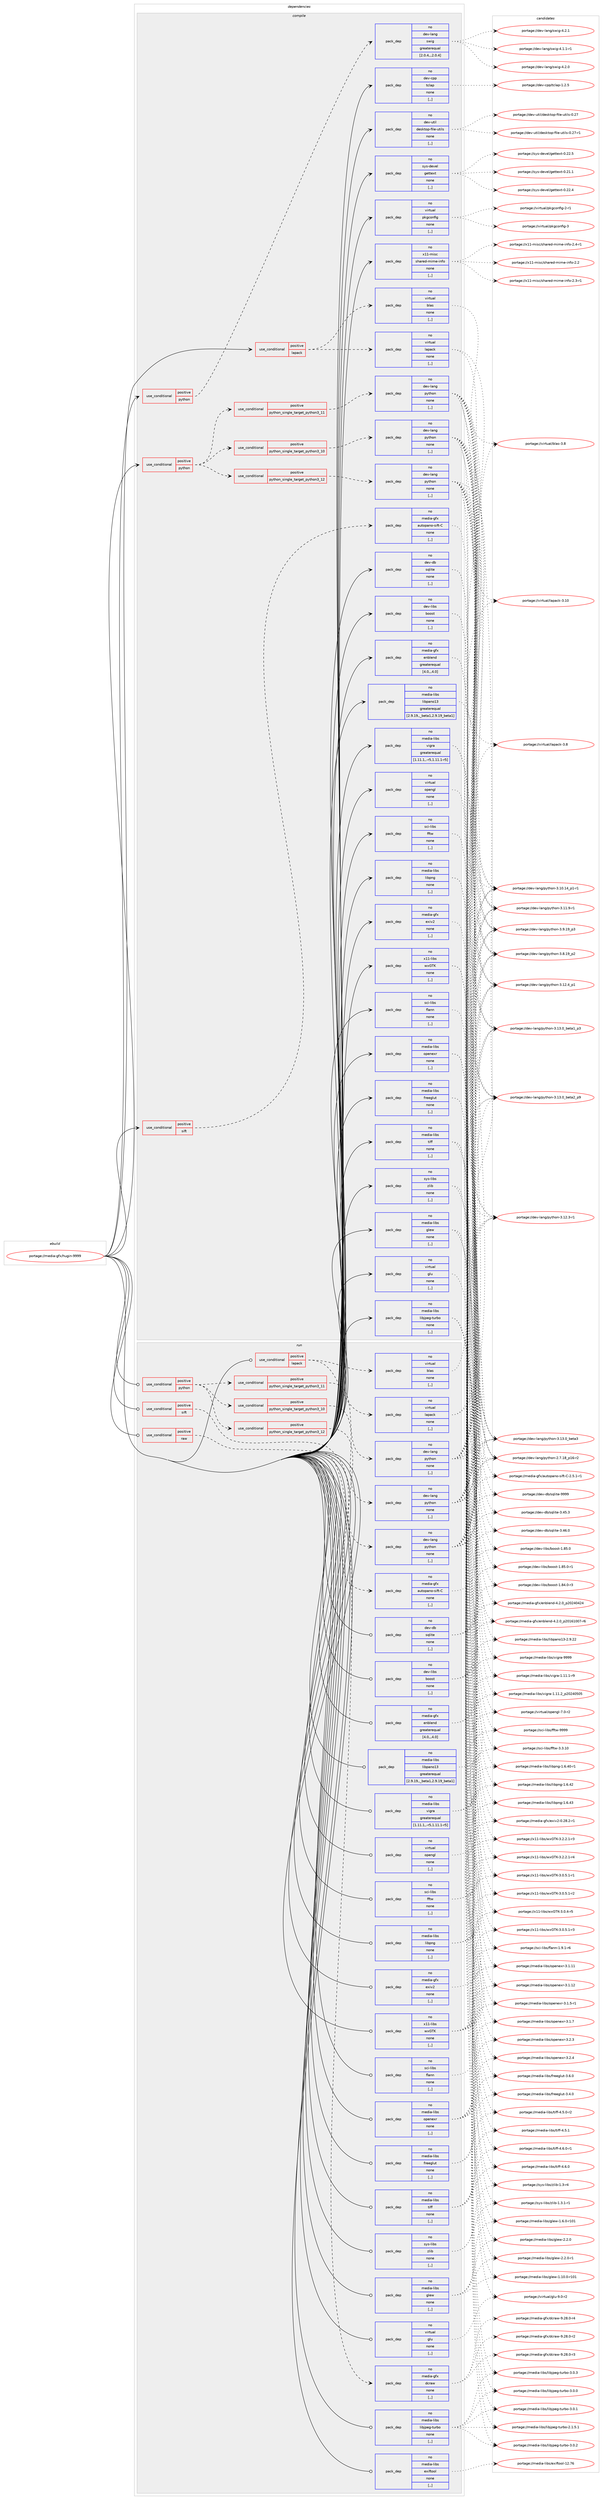 digraph prolog {

# *************
# Graph options
# *************

newrank=true;
concentrate=true;
compound=true;
graph [rankdir=LR,fontname=Helvetica,fontsize=10,ranksep=1.5];#, ranksep=2.5, nodesep=0.2];
edge  [arrowhead=vee];
node  [fontname=Helvetica,fontsize=10];

# **********
# The ebuild
# **********

subgraph cluster_leftcol {
color=gray;
rank=same;
label=<<i>ebuild</i>>;
id [label="portage://media-gfx/hugin-9999", color=red, width=4, href="../media-gfx/hugin-9999.svg"];
}

# ****************
# The dependencies
# ****************

subgraph cluster_midcol {
color=gray;
label=<<i>dependencies</i>>;
subgraph cluster_compile {
fillcolor="#eeeeee";
style=filled;
label=<<i>compile</i>>;
subgraph cond71559 {
dependency283795 [label=<<TABLE BORDER="0" CELLBORDER="1" CELLSPACING="0" CELLPADDING="4"><TR><TD ROWSPAN="3" CELLPADDING="10">use_conditional</TD></TR><TR><TD>positive</TD></TR><TR><TD>lapack</TD></TR></TABLE>>, shape=none, color=red];
subgraph pack209953 {
dependency283796 [label=<<TABLE BORDER="0" CELLBORDER="1" CELLSPACING="0" CELLPADDING="4" WIDTH="220"><TR><TD ROWSPAN="6" CELLPADDING="30">pack_dep</TD></TR><TR><TD WIDTH="110">no</TD></TR><TR><TD>virtual</TD></TR><TR><TD>blas</TD></TR><TR><TD>none</TD></TR><TR><TD>[,,]</TD></TR></TABLE>>, shape=none, color=blue];
}
dependency283795:e -> dependency283796:w [weight=20,style="dashed",arrowhead="vee"];
subgraph pack209954 {
dependency283797 [label=<<TABLE BORDER="0" CELLBORDER="1" CELLSPACING="0" CELLPADDING="4" WIDTH="220"><TR><TD ROWSPAN="6" CELLPADDING="30">pack_dep</TD></TR><TR><TD WIDTH="110">no</TD></TR><TR><TD>virtual</TD></TR><TR><TD>lapack</TD></TR><TR><TD>none</TD></TR><TR><TD>[,,]</TD></TR></TABLE>>, shape=none, color=blue];
}
dependency283795:e -> dependency283797:w [weight=20,style="dashed",arrowhead="vee"];
}
id:e -> dependency283795:w [weight=20,style="solid",arrowhead="vee"];
subgraph cond71560 {
dependency283798 [label=<<TABLE BORDER="0" CELLBORDER="1" CELLSPACING="0" CELLPADDING="4"><TR><TD ROWSPAN="3" CELLPADDING="10">use_conditional</TD></TR><TR><TD>positive</TD></TR><TR><TD>python</TD></TR></TABLE>>, shape=none, color=red];
subgraph cond71561 {
dependency283799 [label=<<TABLE BORDER="0" CELLBORDER="1" CELLSPACING="0" CELLPADDING="4"><TR><TD ROWSPAN="3" CELLPADDING="10">use_conditional</TD></TR><TR><TD>positive</TD></TR><TR><TD>python_single_target_python3_10</TD></TR></TABLE>>, shape=none, color=red];
subgraph pack209955 {
dependency283800 [label=<<TABLE BORDER="0" CELLBORDER="1" CELLSPACING="0" CELLPADDING="4" WIDTH="220"><TR><TD ROWSPAN="6" CELLPADDING="30">pack_dep</TD></TR><TR><TD WIDTH="110">no</TD></TR><TR><TD>dev-lang</TD></TR><TR><TD>python</TD></TR><TR><TD>none</TD></TR><TR><TD>[,,]</TD></TR></TABLE>>, shape=none, color=blue];
}
dependency283799:e -> dependency283800:w [weight=20,style="dashed",arrowhead="vee"];
}
dependency283798:e -> dependency283799:w [weight=20,style="dashed",arrowhead="vee"];
subgraph cond71562 {
dependency283801 [label=<<TABLE BORDER="0" CELLBORDER="1" CELLSPACING="0" CELLPADDING="4"><TR><TD ROWSPAN="3" CELLPADDING="10">use_conditional</TD></TR><TR><TD>positive</TD></TR><TR><TD>python_single_target_python3_11</TD></TR></TABLE>>, shape=none, color=red];
subgraph pack209956 {
dependency283802 [label=<<TABLE BORDER="0" CELLBORDER="1" CELLSPACING="0" CELLPADDING="4" WIDTH="220"><TR><TD ROWSPAN="6" CELLPADDING="30">pack_dep</TD></TR><TR><TD WIDTH="110">no</TD></TR><TR><TD>dev-lang</TD></TR><TR><TD>python</TD></TR><TR><TD>none</TD></TR><TR><TD>[,,]</TD></TR></TABLE>>, shape=none, color=blue];
}
dependency283801:e -> dependency283802:w [weight=20,style="dashed",arrowhead="vee"];
}
dependency283798:e -> dependency283801:w [weight=20,style="dashed",arrowhead="vee"];
subgraph cond71563 {
dependency283803 [label=<<TABLE BORDER="0" CELLBORDER="1" CELLSPACING="0" CELLPADDING="4"><TR><TD ROWSPAN="3" CELLPADDING="10">use_conditional</TD></TR><TR><TD>positive</TD></TR><TR><TD>python_single_target_python3_12</TD></TR></TABLE>>, shape=none, color=red];
subgraph pack209957 {
dependency283804 [label=<<TABLE BORDER="0" CELLBORDER="1" CELLSPACING="0" CELLPADDING="4" WIDTH="220"><TR><TD ROWSPAN="6" CELLPADDING="30">pack_dep</TD></TR><TR><TD WIDTH="110">no</TD></TR><TR><TD>dev-lang</TD></TR><TR><TD>python</TD></TR><TR><TD>none</TD></TR><TR><TD>[,,]</TD></TR></TABLE>>, shape=none, color=blue];
}
dependency283803:e -> dependency283804:w [weight=20,style="dashed",arrowhead="vee"];
}
dependency283798:e -> dependency283803:w [weight=20,style="dashed",arrowhead="vee"];
}
id:e -> dependency283798:w [weight=20,style="solid",arrowhead="vee"];
subgraph cond71564 {
dependency283805 [label=<<TABLE BORDER="0" CELLBORDER="1" CELLSPACING="0" CELLPADDING="4"><TR><TD ROWSPAN="3" CELLPADDING="10">use_conditional</TD></TR><TR><TD>positive</TD></TR><TR><TD>python</TD></TR></TABLE>>, shape=none, color=red];
subgraph pack209958 {
dependency283806 [label=<<TABLE BORDER="0" CELLBORDER="1" CELLSPACING="0" CELLPADDING="4" WIDTH="220"><TR><TD ROWSPAN="6" CELLPADDING="30">pack_dep</TD></TR><TR><TD WIDTH="110">no</TD></TR><TR><TD>dev-lang</TD></TR><TR><TD>swig</TD></TR><TR><TD>greaterequal</TD></TR><TR><TD>[2.0.4,,,2.0.4]</TD></TR></TABLE>>, shape=none, color=blue];
}
dependency283805:e -> dependency283806:w [weight=20,style="dashed",arrowhead="vee"];
}
id:e -> dependency283805:w [weight=20,style="solid",arrowhead="vee"];
subgraph cond71565 {
dependency283807 [label=<<TABLE BORDER="0" CELLBORDER="1" CELLSPACING="0" CELLPADDING="4"><TR><TD ROWSPAN="3" CELLPADDING="10">use_conditional</TD></TR><TR><TD>positive</TD></TR><TR><TD>sift</TD></TR></TABLE>>, shape=none, color=red];
subgraph pack209959 {
dependency283808 [label=<<TABLE BORDER="0" CELLBORDER="1" CELLSPACING="0" CELLPADDING="4" WIDTH="220"><TR><TD ROWSPAN="6" CELLPADDING="30">pack_dep</TD></TR><TR><TD WIDTH="110">no</TD></TR><TR><TD>media-gfx</TD></TR><TR><TD>autopano-sift-C</TD></TR><TR><TD>none</TD></TR><TR><TD>[,,]</TD></TR></TABLE>>, shape=none, color=blue];
}
dependency283807:e -> dependency283808:w [weight=20,style="dashed",arrowhead="vee"];
}
id:e -> dependency283807:w [weight=20,style="solid",arrowhead="vee"];
subgraph pack209960 {
dependency283809 [label=<<TABLE BORDER="0" CELLBORDER="1" CELLSPACING="0" CELLPADDING="4" WIDTH="220"><TR><TD ROWSPAN="6" CELLPADDING="30">pack_dep</TD></TR><TR><TD WIDTH="110">no</TD></TR><TR><TD>dev-cpp</TD></TR><TR><TD>tclap</TD></TR><TR><TD>none</TD></TR><TR><TD>[,,]</TD></TR></TABLE>>, shape=none, color=blue];
}
id:e -> dependency283809:w [weight=20,style="solid",arrowhead="vee"];
subgraph pack209961 {
dependency283810 [label=<<TABLE BORDER="0" CELLBORDER="1" CELLSPACING="0" CELLPADDING="4" WIDTH="220"><TR><TD ROWSPAN="6" CELLPADDING="30">pack_dep</TD></TR><TR><TD WIDTH="110">no</TD></TR><TR><TD>dev-db</TD></TR><TR><TD>sqlite</TD></TR><TR><TD>none</TD></TR><TR><TD>[,,]</TD></TR></TABLE>>, shape=none, color=blue];
}
id:e -> dependency283810:w [weight=20,style="solid",arrowhead="vee"];
subgraph pack209962 {
dependency283811 [label=<<TABLE BORDER="0" CELLBORDER="1" CELLSPACING="0" CELLPADDING="4" WIDTH="220"><TR><TD ROWSPAN="6" CELLPADDING="30">pack_dep</TD></TR><TR><TD WIDTH="110">no</TD></TR><TR><TD>dev-libs</TD></TR><TR><TD>boost</TD></TR><TR><TD>none</TD></TR><TR><TD>[,,]</TD></TR></TABLE>>, shape=none, color=blue];
}
id:e -> dependency283811:w [weight=20,style="solid",arrowhead="vee"];
subgraph pack209963 {
dependency283812 [label=<<TABLE BORDER="0" CELLBORDER="1" CELLSPACING="0" CELLPADDING="4" WIDTH="220"><TR><TD ROWSPAN="6" CELLPADDING="30">pack_dep</TD></TR><TR><TD WIDTH="110">no</TD></TR><TR><TD>dev-util</TD></TR><TR><TD>desktop-file-utils</TD></TR><TR><TD>none</TD></TR><TR><TD>[,,]</TD></TR></TABLE>>, shape=none, color=blue];
}
id:e -> dependency283812:w [weight=20,style="solid",arrowhead="vee"];
subgraph pack209964 {
dependency283813 [label=<<TABLE BORDER="0" CELLBORDER="1" CELLSPACING="0" CELLPADDING="4" WIDTH="220"><TR><TD ROWSPAN="6" CELLPADDING="30">pack_dep</TD></TR><TR><TD WIDTH="110">no</TD></TR><TR><TD>media-gfx</TD></TR><TR><TD>enblend</TD></TR><TR><TD>greaterequal</TD></TR><TR><TD>[4.0,,,4.0]</TD></TR></TABLE>>, shape=none, color=blue];
}
id:e -> dependency283813:w [weight=20,style="solid",arrowhead="vee"];
subgraph pack209965 {
dependency283814 [label=<<TABLE BORDER="0" CELLBORDER="1" CELLSPACING="0" CELLPADDING="4" WIDTH="220"><TR><TD ROWSPAN="6" CELLPADDING="30">pack_dep</TD></TR><TR><TD WIDTH="110">no</TD></TR><TR><TD>media-gfx</TD></TR><TR><TD>exiv2</TD></TR><TR><TD>none</TD></TR><TR><TD>[,,]</TD></TR></TABLE>>, shape=none, color=blue];
}
id:e -> dependency283814:w [weight=20,style="solid",arrowhead="vee"];
subgraph pack209966 {
dependency283815 [label=<<TABLE BORDER="0" CELLBORDER="1" CELLSPACING="0" CELLPADDING="4" WIDTH="220"><TR><TD ROWSPAN="6" CELLPADDING="30">pack_dep</TD></TR><TR><TD WIDTH="110">no</TD></TR><TR><TD>media-libs</TD></TR><TR><TD>freeglut</TD></TR><TR><TD>none</TD></TR><TR><TD>[,,]</TD></TR></TABLE>>, shape=none, color=blue];
}
id:e -> dependency283815:w [weight=20,style="solid",arrowhead="vee"];
subgraph pack209967 {
dependency283816 [label=<<TABLE BORDER="0" CELLBORDER="1" CELLSPACING="0" CELLPADDING="4" WIDTH="220"><TR><TD ROWSPAN="6" CELLPADDING="30">pack_dep</TD></TR><TR><TD WIDTH="110">no</TD></TR><TR><TD>media-libs</TD></TR><TR><TD>glew</TD></TR><TR><TD>none</TD></TR><TR><TD>[,,]</TD></TR></TABLE>>, shape=none, color=blue];
}
id:e -> dependency283816:w [weight=20,style="solid",arrowhead="vee"];
subgraph pack209968 {
dependency283817 [label=<<TABLE BORDER="0" CELLBORDER="1" CELLSPACING="0" CELLPADDING="4" WIDTH="220"><TR><TD ROWSPAN="6" CELLPADDING="30">pack_dep</TD></TR><TR><TD WIDTH="110">no</TD></TR><TR><TD>media-libs</TD></TR><TR><TD>libjpeg-turbo</TD></TR><TR><TD>none</TD></TR><TR><TD>[,,]</TD></TR></TABLE>>, shape=none, color=blue];
}
id:e -> dependency283817:w [weight=20,style="solid",arrowhead="vee"];
subgraph pack209969 {
dependency283818 [label=<<TABLE BORDER="0" CELLBORDER="1" CELLSPACING="0" CELLPADDING="4" WIDTH="220"><TR><TD ROWSPAN="6" CELLPADDING="30">pack_dep</TD></TR><TR><TD WIDTH="110">no</TD></TR><TR><TD>media-libs</TD></TR><TR><TD>libpano13</TD></TR><TR><TD>greaterequal</TD></TR><TR><TD>[2.9.19,,_beta1,2.9.19_beta1]</TD></TR></TABLE>>, shape=none, color=blue];
}
id:e -> dependency283818:w [weight=20,style="solid",arrowhead="vee"];
subgraph pack209970 {
dependency283819 [label=<<TABLE BORDER="0" CELLBORDER="1" CELLSPACING="0" CELLPADDING="4" WIDTH="220"><TR><TD ROWSPAN="6" CELLPADDING="30">pack_dep</TD></TR><TR><TD WIDTH="110">no</TD></TR><TR><TD>media-libs</TD></TR><TR><TD>libpng</TD></TR><TR><TD>none</TD></TR><TR><TD>[,,]</TD></TR></TABLE>>, shape=none, color=blue];
}
id:e -> dependency283819:w [weight=20,style="solid",arrowhead="vee"];
subgraph pack209971 {
dependency283820 [label=<<TABLE BORDER="0" CELLBORDER="1" CELLSPACING="0" CELLPADDING="4" WIDTH="220"><TR><TD ROWSPAN="6" CELLPADDING="30">pack_dep</TD></TR><TR><TD WIDTH="110">no</TD></TR><TR><TD>media-libs</TD></TR><TR><TD>openexr</TD></TR><TR><TD>none</TD></TR><TR><TD>[,,]</TD></TR></TABLE>>, shape=none, color=blue];
}
id:e -> dependency283820:w [weight=20,style="solid",arrowhead="vee"];
subgraph pack209972 {
dependency283821 [label=<<TABLE BORDER="0" CELLBORDER="1" CELLSPACING="0" CELLPADDING="4" WIDTH="220"><TR><TD ROWSPAN="6" CELLPADDING="30">pack_dep</TD></TR><TR><TD WIDTH="110">no</TD></TR><TR><TD>media-libs</TD></TR><TR><TD>tiff</TD></TR><TR><TD>none</TD></TR><TR><TD>[,,]</TD></TR></TABLE>>, shape=none, color=blue];
}
id:e -> dependency283821:w [weight=20,style="solid",arrowhead="vee"];
subgraph pack209973 {
dependency283822 [label=<<TABLE BORDER="0" CELLBORDER="1" CELLSPACING="0" CELLPADDING="4" WIDTH="220"><TR><TD ROWSPAN="6" CELLPADDING="30">pack_dep</TD></TR><TR><TD WIDTH="110">no</TD></TR><TR><TD>media-libs</TD></TR><TR><TD>vigra</TD></TR><TR><TD>greaterequal</TD></TR><TR><TD>[1.11.1,,-r5,1.11.1-r5]</TD></TR></TABLE>>, shape=none, color=blue];
}
id:e -> dependency283822:w [weight=20,style="solid",arrowhead="vee"];
subgraph pack209974 {
dependency283823 [label=<<TABLE BORDER="0" CELLBORDER="1" CELLSPACING="0" CELLPADDING="4" WIDTH="220"><TR><TD ROWSPAN="6" CELLPADDING="30">pack_dep</TD></TR><TR><TD WIDTH="110">no</TD></TR><TR><TD>sci-libs</TD></TR><TR><TD>fftw</TD></TR><TR><TD>none</TD></TR><TR><TD>[,,]</TD></TR></TABLE>>, shape=none, color=blue];
}
id:e -> dependency283823:w [weight=20,style="solid",arrowhead="vee"];
subgraph pack209975 {
dependency283824 [label=<<TABLE BORDER="0" CELLBORDER="1" CELLSPACING="0" CELLPADDING="4" WIDTH="220"><TR><TD ROWSPAN="6" CELLPADDING="30">pack_dep</TD></TR><TR><TD WIDTH="110">no</TD></TR><TR><TD>sci-libs</TD></TR><TR><TD>flann</TD></TR><TR><TD>none</TD></TR><TR><TD>[,,]</TD></TR></TABLE>>, shape=none, color=blue];
}
id:e -> dependency283824:w [weight=20,style="solid",arrowhead="vee"];
subgraph pack209976 {
dependency283825 [label=<<TABLE BORDER="0" CELLBORDER="1" CELLSPACING="0" CELLPADDING="4" WIDTH="220"><TR><TD ROWSPAN="6" CELLPADDING="30">pack_dep</TD></TR><TR><TD WIDTH="110">no</TD></TR><TR><TD>sys-devel</TD></TR><TR><TD>gettext</TD></TR><TR><TD>none</TD></TR><TR><TD>[,,]</TD></TR></TABLE>>, shape=none, color=blue];
}
id:e -> dependency283825:w [weight=20,style="solid",arrowhead="vee"];
subgraph pack209977 {
dependency283826 [label=<<TABLE BORDER="0" CELLBORDER="1" CELLSPACING="0" CELLPADDING="4" WIDTH="220"><TR><TD ROWSPAN="6" CELLPADDING="30">pack_dep</TD></TR><TR><TD WIDTH="110">no</TD></TR><TR><TD>sys-libs</TD></TR><TR><TD>zlib</TD></TR><TR><TD>none</TD></TR><TR><TD>[,,]</TD></TR></TABLE>>, shape=none, color=blue];
}
id:e -> dependency283826:w [weight=20,style="solid",arrowhead="vee"];
subgraph pack209978 {
dependency283827 [label=<<TABLE BORDER="0" CELLBORDER="1" CELLSPACING="0" CELLPADDING="4" WIDTH="220"><TR><TD ROWSPAN="6" CELLPADDING="30">pack_dep</TD></TR><TR><TD WIDTH="110">no</TD></TR><TR><TD>virtual</TD></TR><TR><TD>glu</TD></TR><TR><TD>none</TD></TR><TR><TD>[,,]</TD></TR></TABLE>>, shape=none, color=blue];
}
id:e -> dependency283827:w [weight=20,style="solid",arrowhead="vee"];
subgraph pack209979 {
dependency283828 [label=<<TABLE BORDER="0" CELLBORDER="1" CELLSPACING="0" CELLPADDING="4" WIDTH="220"><TR><TD ROWSPAN="6" CELLPADDING="30">pack_dep</TD></TR><TR><TD WIDTH="110">no</TD></TR><TR><TD>virtual</TD></TR><TR><TD>opengl</TD></TR><TR><TD>none</TD></TR><TR><TD>[,,]</TD></TR></TABLE>>, shape=none, color=blue];
}
id:e -> dependency283828:w [weight=20,style="solid",arrowhead="vee"];
subgraph pack209980 {
dependency283829 [label=<<TABLE BORDER="0" CELLBORDER="1" CELLSPACING="0" CELLPADDING="4" WIDTH="220"><TR><TD ROWSPAN="6" CELLPADDING="30">pack_dep</TD></TR><TR><TD WIDTH="110">no</TD></TR><TR><TD>virtual</TD></TR><TR><TD>pkgconfig</TD></TR><TR><TD>none</TD></TR><TR><TD>[,,]</TD></TR></TABLE>>, shape=none, color=blue];
}
id:e -> dependency283829:w [weight=20,style="solid",arrowhead="vee"];
subgraph pack209981 {
dependency283830 [label=<<TABLE BORDER="0" CELLBORDER="1" CELLSPACING="0" CELLPADDING="4" WIDTH="220"><TR><TD ROWSPAN="6" CELLPADDING="30">pack_dep</TD></TR><TR><TD WIDTH="110">no</TD></TR><TR><TD>x11-libs</TD></TR><TR><TD>wxGTK</TD></TR><TR><TD>none</TD></TR><TR><TD>[,,]</TD></TR></TABLE>>, shape=none, color=blue];
}
id:e -> dependency283830:w [weight=20,style="solid",arrowhead="vee"];
subgraph pack209982 {
dependency283831 [label=<<TABLE BORDER="0" CELLBORDER="1" CELLSPACING="0" CELLPADDING="4" WIDTH="220"><TR><TD ROWSPAN="6" CELLPADDING="30">pack_dep</TD></TR><TR><TD WIDTH="110">no</TD></TR><TR><TD>x11-misc</TD></TR><TR><TD>shared-mime-info</TD></TR><TR><TD>none</TD></TR><TR><TD>[,,]</TD></TR></TABLE>>, shape=none, color=blue];
}
id:e -> dependency283831:w [weight=20,style="solid",arrowhead="vee"];
}
subgraph cluster_compileandrun {
fillcolor="#eeeeee";
style=filled;
label=<<i>compile and run</i>>;
}
subgraph cluster_run {
fillcolor="#eeeeee";
style=filled;
label=<<i>run</i>>;
subgraph cond71566 {
dependency283832 [label=<<TABLE BORDER="0" CELLBORDER="1" CELLSPACING="0" CELLPADDING="4"><TR><TD ROWSPAN="3" CELLPADDING="10">use_conditional</TD></TR><TR><TD>positive</TD></TR><TR><TD>lapack</TD></TR></TABLE>>, shape=none, color=red];
subgraph pack209983 {
dependency283833 [label=<<TABLE BORDER="0" CELLBORDER="1" CELLSPACING="0" CELLPADDING="4" WIDTH="220"><TR><TD ROWSPAN="6" CELLPADDING="30">pack_dep</TD></TR><TR><TD WIDTH="110">no</TD></TR><TR><TD>virtual</TD></TR><TR><TD>blas</TD></TR><TR><TD>none</TD></TR><TR><TD>[,,]</TD></TR></TABLE>>, shape=none, color=blue];
}
dependency283832:e -> dependency283833:w [weight=20,style="dashed",arrowhead="vee"];
subgraph pack209984 {
dependency283834 [label=<<TABLE BORDER="0" CELLBORDER="1" CELLSPACING="0" CELLPADDING="4" WIDTH="220"><TR><TD ROWSPAN="6" CELLPADDING="30">pack_dep</TD></TR><TR><TD WIDTH="110">no</TD></TR><TR><TD>virtual</TD></TR><TR><TD>lapack</TD></TR><TR><TD>none</TD></TR><TR><TD>[,,]</TD></TR></TABLE>>, shape=none, color=blue];
}
dependency283832:e -> dependency283834:w [weight=20,style="dashed",arrowhead="vee"];
}
id:e -> dependency283832:w [weight=20,style="solid",arrowhead="odot"];
subgraph cond71567 {
dependency283835 [label=<<TABLE BORDER="0" CELLBORDER="1" CELLSPACING="0" CELLPADDING="4"><TR><TD ROWSPAN="3" CELLPADDING="10">use_conditional</TD></TR><TR><TD>positive</TD></TR><TR><TD>python</TD></TR></TABLE>>, shape=none, color=red];
subgraph cond71568 {
dependency283836 [label=<<TABLE BORDER="0" CELLBORDER="1" CELLSPACING="0" CELLPADDING="4"><TR><TD ROWSPAN="3" CELLPADDING="10">use_conditional</TD></TR><TR><TD>positive</TD></TR><TR><TD>python_single_target_python3_10</TD></TR></TABLE>>, shape=none, color=red];
subgraph pack209985 {
dependency283837 [label=<<TABLE BORDER="0" CELLBORDER="1" CELLSPACING="0" CELLPADDING="4" WIDTH="220"><TR><TD ROWSPAN="6" CELLPADDING="30">pack_dep</TD></TR><TR><TD WIDTH="110">no</TD></TR><TR><TD>dev-lang</TD></TR><TR><TD>python</TD></TR><TR><TD>none</TD></TR><TR><TD>[,,]</TD></TR></TABLE>>, shape=none, color=blue];
}
dependency283836:e -> dependency283837:w [weight=20,style="dashed",arrowhead="vee"];
}
dependency283835:e -> dependency283836:w [weight=20,style="dashed",arrowhead="vee"];
subgraph cond71569 {
dependency283838 [label=<<TABLE BORDER="0" CELLBORDER="1" CELLSPACING="0" CELLPADDING="4"><TR><TD ROWSPAN="3" CELLPADDING="10">use_conditional</TD></TR><TR><TD>positive</TD></TR><TR><TD>python_single_target_python3_11</TD></TR></TABLE>>, shape=none, color=red];
subgraph pack209986 {
dependency283839 [label=<<TABLE BORDER="0" CELLBORDER="1" CELLSPACING="0" CELLPADDING="4" WIDTH="220"><TR><TD ROWSPAN="6" CELLPADDING="30">pack_dep</TD></TR><TR><TD WIDTH="110">no</TD></TR><TR><TD>dev-lang</TD></TR><TR><TD>python</TD></TR><TR><TD>none</TD></TR><TR><TD>[,,]</TD></TR></TABLE>>, shape=none, color=blue];
}
dependency283838:e -> dependency283839:w [weight=20,style="dashed",arrowhead="vee"];
}
dependency283835:e -> dependency283838:w [weight=20,style="dashed",arrowhead="vee"];
subgraph cond71570 {
dependency283840 [label=<<TABLE BORDER="0" CELLBORDER="1" CELLSPACING="0" CELLPADDING="4"><TR><TD ROWSPAN="3" CELLPADDING="10">use_conditional</TD></TR><TR><TD>positive</TD></TR><TR><TD>python_single_target_python3_12</TD></TR></TABLE>>, shape=none, color=red];
subgraph pack209987 {
dependency283841 [label=<<TABLE BORDER="0" CELLBORDER="1" CELLSPACING="0" CELLPADDING="4" WIDTH="220"><TR><TD ROWSPAN="6" CELLPADDING="30">pack_dep</TD></TR><TR><TD WIDTH="110">no</TD></TR><TR><TD>dev-lang</TD></TR><TR><TD>python</TD></TR><TR><TD>none</TD></TR><TR><TD>[,,]</TD></TR></TABLE>>, shape=none, color=blue];
}
dependency283840:e -> dependency283841:w [weight=20,style="dashed",arrowhead="vee"];
}
dependency283835:e -> dependency283840:w [weight=20,style="dashed",arrowhead="vee"];
}
id:e -> dependency283835:w [weight=20,style="solid",arrowhead="odot"];
subgraph cond71571 {
dependency283842 [label=<<TABLE BORDER="0" CELLBORDER="1" CELLSPACING="0" CELLPADDING="4"><TR><TD ROWSPAN="3" CELLPADDING="10">use_conditional</TD></TR><TR><TD>positive</TD></TR><TR><TD>raw</TD></TR></TABLE>>, shape=none, color=red];
subgraph pack209988 {
dependency283843 [label=<<TABLE BORDER="0" CELLBORDER="1" CELLSPACING="0" CELLPADDING="4" WIDTH="220"><TR><TD ROWSPAN="6" CELLPADDING="30">pack_dep</TD></TR><TR><TD WIDTH="110">no</TD></TR><TR><TD>media-gfx</TD></TR><TR><TD>dcraw</TD></TR><TR><TD>none</TD></TR><TR><TD>[,,]</TD></TR></TABLE>>, shape=none, color=blue];
}
dependency283842:e -> dependency283843:w [weight=20,style="dashed",arrowhead="vee"];
}
id:e -> dependency283842:w [weight=20,style="solid",arrowhead="odot"];
subgraph cond71572 {
dependency283844 [label=<<TABLE BORDER="0" CELLBORDER="1" CELLSPACING="0" CELLPADDING="4"><TR><TD ROWSPAN="3" CELLPADDING="10">use_conditional</TD></TR><TR><TD>positive</TD></TR><TR><TD>sift</TD></TR></TABLE>>, shape=none, color=red];
subgraph pack209989 {
dependency283845 [label=<<TABLE BORDER="0" CELLBORDER="1" CELLSPACING="0" CELLPADDING="4" WIDTH="220"><TR><TD ROWSPAN="6" CELLPADDING="30">pack_dep</TD></TR><TR><TD WIDTH="110">no</TD></TR><TR><TD>media-gfx</TD></TR><TR><TD>autopano-sift-C</TD></TR><TR><TD>none</TD></TR><TR><TD>[,,]</TD></TR></TABLE>>, shape=none, color=blue];
}
dependency283844:e -> dependency283845:w [weight=20,style="dashed",arrowhead="vee"];
}
id:e -> dependency283844:w [weight=20,style="solid",arrowhead="odot"];
subgraph pack209990 {
dependency283846 [label=<<TABLE BORDER="0" CELLBORDER="1" CELLSPACING="0" CELLPADDING="4" WIDTH="220"><TR><TD ROWSPAN="6" CELLPADDING="30">pack_dep</TD></TR><TR><TD WIDTH="110">no</TD></TR><TR><TD>dev-db</TD></TR><TR><TD>sqlite</TD></TR><TR><TD>none</TD></TR><TR><TD>[,,]</TD></TR></TABLE>>, shape=none, color=blue];
}
id:e -> dependency283846:w [weight=20,style="solid",arrowhead="odot"];
subgraph pack209991 {
dependency283847 [label=<<TABLE BORDER="0" CELLBORDER="1" CELLSPACING="0" CELLPADDING="4" WIDTH="220"><TR><TD ROWSPAN="6" CELLPADDING="30">pack_dep</TD></TR><TR><TD WIDTH="110">no</TD></TR><TR><TD>dev-libs</TD></TR><TR><TD>boost</TD></TR><TR><TD>none</TD></TR><TR><TD>[,,]</TD></TR></TABLE>>, shape=none, color=blue];
}
id:e -> dependency283847:w [weight=20,style="solid",arrowhead="odot"];
subgraph pack209992 {
dependency283848 [label=<<TABLE BORDER="0" CELLBORDER="1" CELLSPACING="0" CELLPADDING="4" WIDTH="220"><TR><TD ROWSPAN="6" CELLPADDING="30">pack_dep</TD></TR><TR><TD WIDTH="110">no</TD></TR><TR><TD>media-gfx</TD></TR><TR><TD>enblend</TD></TR><TR><TD>greaterequal</TD></TR><TR><TD>[4.0,,,4.0]</TD></TR></TABLE>>, shape=none, color=blue];
}
id:e -> dependency283848:w [weight=20,style="solid",arrowhead="odot"];
subgraph pack209993 {
dependency283849 [label=<<TABLE BORDER="0" CELLBORDER="1" CELLSPACING="0" CELLPADDING="4" WIDTH="220"><TR><TD ROWSPAN="6" CELLPADDING="30">pack_dep</TD></TR><TR><TD WIDTH="110">no</TD></TR><TR><TD>media-gfx</TD></TR><TR><TD>exiv2</TD></TR><TR><TD>none</TD></TR><TR><TD>[,,]</TD></TR></TABLE>>, shape=none, color=blue];
}
id:e -> dependency283849:w [weight=20,style="solid",arrowhead="odot"];
subgraph pack209994 {
dependency283850 [label=<<TABLE BORDER="0" CELLBORDER="1" CELLSPACING="0" CELLPADDING="4" WIDTH="220"><TR><TD ROWSPAN="6" CELLPADDING="30">pack_dep</TD></TR><TR><TD WIDTH="110">no</TD></TR><TR><TD>media-libs</TD></TR><TR><TD>exiftool</TD></TR><TR><TD>none</TD></TR><TR><TD>[,,]</TD></TR></TABLE>>, shape=none, color=blue];
}
id:e -> dependency283850:w [weight=20,style="solid",arrowhead="odot"];
subgraph pack209995 {
dependency283851 [label=<<TABLE BORDER="0" CELLBORDER="1" CELLSPACING="0" CELLPADDING="4" WIDTH="220"><TR><TD ROWSPAN="6" CELLPADDING="30">pack_dep</TD></TR><TR><TD WIDTH="110">no</TD></TR><TR><TD>media-libs</TD></TR><TR><TD>freeglut</TD></TR><TR><TD>none</TD></TR><TR><TD>[,,]</TD></TR></TABLE>>, shape=none, color=blue];
}
id:e -> dependency283851:w [weight=20,style="solid",arrowhead="odot"];
subgraph pack209996 {
dependency283852 [label=<<TABLE BORDER="0" CELLBORDER="1" CELLSPACING="0" CELLPADDING="4" WIDTH="220"><TR><TD ROWSPAN="6" CELLPADDING="30">pack_dep</TD></TR><TR><TD WIDTH="110">no</TD></TR><TR><TD>media-libs</TD></TR><TR><TD>glew</TD></TR><TR><TD>none</TD></TR><TR><TD>[,,]</TD></TR></TABLE>>, shape=none, color=blue];
}
id:e -> dependency283852:w [weight=20,style="solid",arrowhead="odot"];
subgraph pack209997 {
dependency283853 [label=<<TABLE BORDER="0" CELLBORDER="1" CELLSPACING="0" CELLPADDING="4" WIDTH="220"><TR><TD ROWSPAN="6" CELLPADDING="30">pack_dep</TD></TR><TR><TD WIDTH="110">no</TD></TR><TR><TD>media-libs</TD></TR><TR><TD>libjpeg-turbo</TD></TR><TR><TD>none</TD></TR><TR><TD>[,,]</TD></TR></TABLE>>, shape=none, color=blue];
}
id:e -> dependency283853:w [weight=20,style="solid",arrowhead="odot"];
subgraph pack209998 {
dependency283854 [label=<<TABLE BORDER="0" CELLBORDER="1" CELLSPACING="0" CELLPADDING="4" WIDTH="220"><TR><TD ROWSPAN="6" CELLPADDING="30">pack_dep</TD></TR><TR><TD WIDTH="110">no</TD></TR><TR><TD>media-libs</TD></TR><TR><TD>libpano13</TD></TR><TR><TD>greaterequal</TD></TR><TR><TD>[2.9.19,,_beta1,2.9.19_beta1]</TD></TR></TABLE>>, shape=none, color=blue];
}
id:e -> dependency283854:w [weight=20,style="solid",arrowhead="odot"];
subgraph pack209999 {
dependency283855 [label=<<TABLE BORDER="0" CELLBORDER="1" CELLSPACING="0" CELLPADDING="4" WIDTH="220"><TR><TD ROWSPAN="6" CELLPADDING="30">pack_dep</TD></TR><TR><TD WIDTH="110">no</TD></TR><TR><TD>media-libs</TD></TR><TR><TD>libpng</TD></TR><TR><TD>none</TD></TR><TR><TD>[,,]</TD></TR></TABLE>>, shape=none, color=blue];
}
id:e -> dependency283855:w [weight=20,style="solid",arrowhead="odot"];
subgraph pack210000 {
dependency283856 [label=<<TABLE BORDER="0" CELLBORDER="1" CELLSPACING="0" CELLPADDING="4" WIDTH="220"><TR><TD ROWSPAN="6" CELLPADDING="30">pack_dep</TD></TR><TR><TD WIDTH="110">no</TD></TR><TR><TD>media-libs</TD></TR><TR><TD>openexr</TD></TR><TR><TD>none</TD></TR><TR><TD>[,,]</TD></TR></TABLE>>, shape=none, color=blue];
}
id:e -> dependency283856:w [weight=20,style="solid",arrowhead="odot"];
subgraph pack210001 {
dependency283857 [label=<<TABLE BORDER="0" CELLBORDER="1" CELLSPACING="0" CELLPADDING="4" WIDTH="220"><TR><TD ROWSPAN="6" CELLPADDING="30">pack_dep</TD></TR><TR><TD WIDTH="110">no</TD></TR><TR><TD>media-libs</TD></TR><TR><TD>tiff</TD></TR><TR><TD>none</TD></TR><TR><TD>[,,]</TD></TR></TABLE>>, shape=none, color=blue];
}
id:e -> dependency283857:w [weight=20,style="solid",arrowhead="odot"];
subgraph pack210002 {
dependency283858 [label=<<TABLE BORDER="0" CELLBORDER="1" CELLSPACING="0" CELLPADDING="4" WIDTH="220"><TR><TD ROWSPAN="6" CELLPADDING="30">pack_dep</TD></TR><TR><TD WIDTH="110">no</TD></TR><TR><TD>media-libs</TD></TR><TR><TD>vigra</TD></TR><TR><TD>greaterequal</TD></TR><TR><TD>[1.11.1,,-r5,1.11.1-r5]</TD></TR></TABLE>>, shape=none, color=blue];
}
id:e -> dependency283858:w [weight=20,style="solid",arrowhead="odot"];
subgraph pack210003 {
dependency283859 [label=<<TABLE BORDER="0" CELLBORDER="1" CELLSPACING="0" CELLPADDING="4" WIDTH="220"><TR><TD ROWSPAN="6" CELLPADDING="30">pack_dep</TD></TR><TR><TD WIDTH="110">no</TD></TR><TR><TD>sci-libs</TD></TR><TR><TD>fftw</TD></TR><TR><TD>none</TD></TR><TR><TD>[,,]</TD></TR></TABLE>>, shape=none, color=blue];
}
id:e -> dependency283859:w [weight=20,style="solid",arrowhead="odot"];
subgraph pack210004 {
dependency283860 [label=<<TABLE BORDER="0" CELLBORDER="1" CELLSPACING="0" CELLPADDING="4" WIDTH="220"><TR><TD ROWSPAN="6" CELLPADDING="30">pack_dep</TD></TR><TR><TD WIDTH="110">no</TD></TR><TR><TD>sci-libs</TD></TR><TR><TD>flann</TD></TR><TR><TD>none</TD></TR><TR><TD>[,,]</TD></TR></TABLE>>, shape=none, color=blue];
}
id:e -> dependency283860:w [weight=20,style="solid",arrowhead="odot"];
subgraph pack210005 {
dependency283861 [label=<<TABLE BORDER="0" CELLBORDER="1" CELLSPACING="0" CELLPADDING="4" WIDTH="220"><TR><TD ROWSPAN="6" CELLPADDING="30">pack_dep</TD></TR><TR><TD WIDTH="110">no</TD></TR><TR><TD>sys-libs</TD></TR><TR><TD>zlib</TD></TR><TR><TD>none</TD></TR><TR><TD>[,,]</TD></TR></TABLE>>, shape=none, color=blue];
}
id:e -> dependency283861:w [weight=20,style="solid",arrowhead="odot"];
subgraph pack210006 {
dependency283862 [label=<<TABLE BORDER="0" CELLBORDER="1" CELLSPACING="0" CELLPADDING="4" WIDTH="220"><TR><TD ROWSPAN="6" CELLPADDING="30">pack_dep</TD></TR><TR><TD WIDTH="110">no</TD></TR><TR><TD>virtual</TD></TR><TR><TD>glu</TD></TR><TR><TD>none</TD></TR><TR><TD>[,,]</TD></TR></TABLE>>, shape=none, color=blue];
}
id:e -> dependency283862:w [weight=20,style="solid",arrowhead="odot"];
subgraph pack210007 {
dependency283863 [label=<<TABLE BORDER="0" CELLBORDER="1" CELLSPACING="0" CELLPADDING="4" WIDTH="220"><TR><TD ROWSPAN="6" CELLPADDING="30">pack_dep</TD></TR><TR><TD WIDTH="110">no</TD></TR><TR><TD>virtual</TD></TR><TR><TD>opengl</TD></TR><TR><TD>none</TD></TR><TR><TD>[,,]</TD></TR></TABLE>>, shape=none, color=blue];
}
id:e -> dependency283863:w [weight=20,style="solid",arrowhead="odot"];
subgraph pack210008 {
dependency283864 [label=<<TABLE BORDER="0" CELLBORDER="1" CELLSPACING="0" CELLPADDING="4" WIDTH="220"><TR><TD ROWSPAN="6" CELLPADDING="30">pack_dep</TD></TR><TR><TD WIDTH="110">no</TD></TR><TR><TD>x11-libs</TD></TR><TR><TD>wxGTK</TD></TR><TR><TD>none</TD></TR><TR><TD>[,,]</TD></TR></TABLE>>, shape=none, color=blue];
}
id:e -> dependency283864:w [weight=20,style="solid",arrowhead="odot"];
}
}

# **************
# The candidates
# **************

subgraph cluster_choices {
rank=same;
color=gray;
label=<<i>candidates</i>>;

subgraph choice209953 {
color=black;
nodesep=1;
choice1181051141161179710847981089711545514656 [label="portage://virtual/blas-3.8", color=red, width=4,href="../virtual/blas-3.8.svg"];
dependency283796:e -> choice1181051141161179710847981089711545514656:w [style=dotted,weight="100"];
}
subgraph choice209954 {
color=black;
nodesep=1;
choice11810511411611797108471089711297991074551464948 [label="portage://virtual/lapack-3.10", color=red, width=4,href="../virtual/lapack-3.10.svg"];
choice118105114116117971084710897112979910745514656 [label="portage://virtual/lapack-3.8", color=red, width=4,href="../virtual/lapack-3.8.svg"];
dependency283797:e -> choice11810511411611797108471089711297991074551464948:w [style=dotted,weight="100"];
dependency283797:e -> choice118105114116117971084710897112979910745514656:w [style=dotted,weight="100"];
}
subgraph choice209955 {
color=black;
nodesep=1;
choice100101118451089711010347112121116104111110455046554649569511249544511450 [label="portage://dev-lang/python-2.7.18_p16-r2", color=red, width=4,href="../dev-lang/python-2.7.18_p16-r2.svg"];
choice100101118451089711010347112121116104111110455146494846495295112494511449 [label="portage://dev-lang/python-3.10.14_p1-r1", color=red, width=4,href="../dev-lang/python-3.10.14_p1-r1.svg"];
choice100101118451089711010347112121116104111110455146494946574511449 [label="portage://dev-lang/python-3.11.9-r1", color=red, width=4,href="../dev-lang/python-3.11.9-r1.svg"];
choice100101118451089711010347112121116104111110455146495046514511449 [label="portage://dev-lang/python-3.12.3-r1", color=red, width=4,href="../dev-lang/python-3.12.3-r1.svg"];
choice100101118451089711010347112121116104111110455146495046529511249 [label="portage://dev-lang/python-3.12.4_p1", color=red, width=4,href="../dev-lang/python-3.12.4_p1.svg"];
choice10010111845108971101034711212111610411111045514649514648959810111697499511251 [label="portage://dev-lang/python-3.13.0_beta1_p3", color=red, width=4,href="../dev-lang/python-3.13.0_beta1_p3.svg"];
choice10010111845108971101034711212111610411111045514649514648959810111697509511257 [label="portage://dev-lang/python-3.13.0_beta2_p9", color=red, width=4,href="../dev-lang/python-3.13.0_beta2_p9.svg"];
choice1001011184510897110103471121211161041111104551464951464895981011169751 [label="portage://dev-lang/python-3.13.0_beta3", color=red, width=4,href="../dev-lang/python-3.13.0_beta3.svg"];
choice100101118451089711010347112121116104111110455146564649579511250 [label="portage://dev-lang/python-3.8.19_p2", color=red, width=4,href="../dev-lang/python-3.8.19_p2.svg"];
choice100101118451089711010347112121116104111110455146574649579511251 [label="portage://dev-lang/python-3.9.19_p3", color=red, width=4,href="../dev-lang/python-3.9.19_p3.svg"];
dependency283800:e -> choice100101118451089711010347112121116104111110455046554649569511249544511450:w [style=dotted,weight="100"];
dependency283800:e -> choice100101118451089711010347112121116104111110455146494846495295112494511449:w [style=dotted,weight="100"];
dependency283800:e -> choice100101118451089711010347112121116104111110455146494946574511449:w [style=dotted,weight="100"];
dependency283800:e -> choice100101118451089711010347112121116104111110455146495046514511449:w [style=dotted,weight="100"];
dependency283800:e -> choice100101118451089711010347112121116104111110455146495046529511249:w [style=dotted,weight="100"];
dependency283800:e -> choice10010111845108971101034711212111610411111045514649514648959810111697499511251:w [style=dotted,weight="100"];
dependency283800:e -> choice10010111845108971101034711212111610411111045514649514648959810111697509511257:w [style=dotted,weight="100"];
dependency283800:e -> choice1001011184510897110103471121211161041111104551464951464895981011169751:w [style=dotted,weight="100"];
dependency283800:e -> choice100101118451089711010347112121116104111110455146564649579511250:w [style=dotted,weight="100"];
dependency283800:e -> choice100101118451089711010347112121116104111110455146574649579511251:w [style=dotted,weight="100"];
}
subgraph choice209956 {
color=black;
nodesep=1;
choice100101118451089711010347112121116104111110455046554649569511249544511450 [label="portage://dev-lang/python-2.7.18_p16-r2", color=red, width=4,href="../dev-lang/python-2.7.18_p16-r2.svg"];
choice100101118451089711010347112121116104111110455146494846495295112494511449 [label="portage://dev-lang/python-3.10.14_p1-r1", color=red, width=4,href="../dev-lang/python-3.10.14_p1-r1.svg"];
choice100101118451089711010347112121116104111110455146494946574511449 [label="portage://dev-lang/python-3.11.9-r1", color=red, width=4,href="../dev-lang/python-3.11.9-r1.svg"];
choice100101118451089711010347112121116104111110455146495046514511449 [label="portage://dev-lang/python-3.12.3-r1", color=red, width=4,href="../dev-lang/python-3.12.3-r1.svg"];
choice100101118451089711010347112121116104111110455146495046529511249 [label="portage://dev-lang/python-3.12.4_p1", color=red, width=4,href="../dev-lang/python-3.12.4_p1.svg"];
choice10010111845108971101034711212111610411111045514649514648959810111697499511251 [label="portage://dev-lang/python-3.13.0_beta1_p3", color=red, width=4,href="../dev-lang/python-3.13.0_beta1_p3.svg"];
choice10010111845108971101034711212111610411111045514649514648959810111697509511257 [label="portage://dev-lang/python-3.13.0_beta2_p9", color=red, width=4,href="../dev-lang/python-3.13.0_beta2_p9.svg"];
choice1001011184510897110103471121211161041111104551464951464895981011169751 [label="portage://dev-lang/python-3.13.0_beta3", color=red, width=4,href="../dev-lang/python-3.13.0_beta3.svg"];
choice100101118451089711010347112121116104111110455146564649579511250 [label="portage://dev-lang/python-3.8.19_p2", color=red, width=4,href="../dev-lang/python-3.8.19_p2.svg"];
choice100101118451089711010347112121116104111110455146574649579511251 [label="portage://dev-lang/python-3.9.19_p3", color=red, width=4,href="../dev-lang/python-3.9.19_p3.svg"];
dependency283802:e -> choice100101118451089711010347112121116104111110455046554649569511249544511450:w [style=dotted,weight="100"];
dependency283802:e -> choice100101118451089711010347112121116104111110455146494846495295112494511449:w [style=dotted,weight="100"];
dependency283802:e -> choice100101118451089711010347112121116104111110455146494946574511449:w [style=dotted,weight="100"];
dependency283802:e -> choice100101118451089711010347112121116104111110455146495046514511449:w [style=dotted,weight="100"];
dependency283802:e -> choice100101118451089711010347112121116104111110455146495046529511249:w [style=dotted,weight="100"];
dependency283802:e -> choice10010111845108971101034711212111610411111045514649514648959810111697499511251:w [style=dotted,weight="100"];
dependency283802:e -> choice10010111845108971101034711212111610411111045514649514648959810111697509511257:w [style=dotted,weight="100"];
dependency283802:e -> choice1001011184510897110103471121211161041111104551464951464895981011169751:w [style=dotted,weight="100"];
dependency283802:e -> choice100101118451089711010347112121116104111110455146564649579511250:w [style=dotted,weight="100"];
dependency283802:e -> choice100101118451089711010347112121116104111110455146574649579511251:w [style=dotted,weight="100"];
}
subgraph choice209957 {
color=black;
nodesep=1;
choice100101118451089711010347112121116104111110455046554649569511249544511450 [label="portage://dev-lang/python-2.7.18_p16-r2", color=red, width=4,href="../dev-lang/python-2.7.18_p16-r2.svg"];
choice100101118451089711010347112121116104111110455146494846495295112494511449 [label="portage://dev-lang/python-3.10.14_p1-r1", color=red, width=4,href="../dev-lang/python-3.10.14_p1-r1.svg"];
choice100101118451089711010347112121116104111110455146494946574511449 [label="portage://dev-lang/python-3.11.9-r1", color=red, width=4,href="../dev-lang/python-3.11.9-r1.svg"];
choice100101118451089711010347112121116104111110455146495046514511449 [label="portage://dev-lang/python-3.12.3-r1", color=red, width=4,href="../dev-lang/python-3.12.3-r1.svg"];
choice100101118451089711010347112121116104111110455146495046529511249 [label="portage://dev-lang/python-3.12.4_p1", color=red, width=4,href="../dev-lang/python-3.12.4_p1.svg"];
choice10010111845108971101034711212111610411111045514649514648959810111697499511251 [label="portage://dev-lang/python-3.13.0_beta1_p3", color=red, width=4,href="../dev-lang/python-3.13.0_beta1_p3.svg"];
choice10010111845108971101034711212111610411111045514649514648959810111697509511257 [label="portage://dev-lang/python-3.13.0_beta2_p9", color=red, width=4,href="../dev-lang/python-3.13.0_beta2_p9.svg"];
choice1001011184510897110103471121211161041111104551464951464895981011169751 [label="portage://dev-lang/python-3.13.0_beta3", color=red, width=4,href="../dev-lang/python-3.13.0_beta3.svg"];
choice100101118451089711010347112121116104111110455146564649579511250 [label="portage://dev-lang/python-3.8.19_p2", color=red, width=4,href="../dev-lang/python-3.8.19_p2.svg"];
choice100101118451089711010347112121116104111110455146574649579511251 [label="portage://dev-lang/python-3.9.19_p3", color=red, width=4,href="../dev-lang/python-3.9.19_p3.svg"];
dependency283804:e -> choice100101118451089711010347112121116104111110455046554649569511249544511450:w [style=dotted,weight="100"];
dependency283804:e -> choice100101118451089711010347112121116104111110455146494846495295112494511449:w [style=dotted,weight="100"];
dependency283804:e -> choice100101118451089711010347112121116104111110455146494946574511449:w [style=dotted,weight="100"];
dependency283804:e -> choice100101118451089711010347112121116104111110455146495046514511449:w [style=dotted,weight="100"];
dependency283804:e -> choice100101118451089711010347112121116104111110455146495046529511249:w [style=dotted,weight="100"];
dependency283804:e -> choice10010111845108971101034711212111610411111045514649514648959810111697499511251:w [style=dotted,weight="100"];
dependency283804:e -> choice10010111845108971101034711212111610411111045514649514648959810111697509511257:w [style=dotted,weight="100"];
dependency283804:e -> choice1001011184510897110103471121211161041111104551464951464895981011169751:w [style=dotted,weight="100"];
dependency283804:e -> choice100101118451089711010347112121116104111110455146564649579511250:w [style=dotted,weight="100"];
dependency283804:e -> choice100101118451089711010347112121116104111110455146574649579511251:w [style=dotted,weight="100"];
}
subgraph choice209958 {
color=black;
nodesep=1;
choice1001011184510897110103471151191051034552464946494511449 [label="portage://dev-lang/swig-4.1.1-r1", color=red, width=4,href="../dev-lang/swig-4.1.1-r1.svg"];
choice100101118451089711010347115119105103455246504648 [label="portage://dev-lang/swig-4.2.0", color=red, width=4,href="../dev-lang/swig-4.2.0.svg"];
choice100101118451089711010347115119105103455246504649 [label="portage://dev-lang/swig-4.2.1", color=red, width=4,href="../dev-lang/swig-4.2.1.svg"];
dependency283806:e -> choice1001011184510897110103471151191051034552464946494511449:w [style=dotted,weight="100"];
dependency283806:e -> choice100101118451089711010347115119105103455246504648:w [style=dotted,weight="100"];
dependency283806:e -> choice100101118451089711010347115119105103455246504649:w [style=dotted,weight="100"];
}
subgraph choice209959 {
color=black;
nodesep=1;
choice10910110010597451031021204797117116111112971101114511510510211645674550465346494511449 [label="portage://media-gfx/autopano-sift-C-2.5.1-r1", color=red, width=4,href="../media-gfx/autopano-sift-C-2.5.1-r1.svg"];
dependency283808:e -> choice10910110010597451031021204797117116111112971101114511510510211645674550465346494511449:w [style=dotted,weight="100"];
}
subgraph choice209960 {
color=black;
nodesep=1;
choice1001011184599112112471169910897112454946504653 [label="portage://dev-cpp/tclap-1.2.5", color=red, width=4,href="../dev-cpp/tclap-1.2.5.svg"];
dependency283809:e -> choice1001011184599112112471169910897112454946504653:w [style=dotted,weight="100"];
}
subgraph choice209961 {
color=black;
nodesep=1;
choice10010111845100984711511310810511610145514652534651 [label="portage://dev-db/sqlite-3.45.3", color=red, width=4,href="../dev-db/sqlite-3.45.3.svg"];
choice10010111845100984711511310810511610145514652544648 [label="portage://dev-db/sqlite-3.46.0", color=red, width=4,href="../dev-db/sqlite-3.46.0.svg"];
choice1001011184510098471151131081051161014557575757 [label="portage://dev-db/sqlite-9999", color=red, width=4,href="../dev-db/sqlite-9999.svg"];
dependency283810:e -> choice10010111845100984711511310810511610145514652534651:w [style=dotted,weight="100"];
dependency283810:e -> choice10010111845100984711511310810511610145514652544648:w [style=dotted,weight="100"];
dependency283810:e -> choice1001011184510098471151131081051161014557575757:w [style=dotted,weight="100"];
}
subgraph choice209962 {
color=black;
nodesep=1;
choice10010111845108105981154798111111115116454946565246484511451 [label="portage://dev-libs/boost-1.84.0-r3", color=red, width=4,href="../dev-libs/boost-1.84.0-r3.svg"];
choice1001011184510810598115479811111111511645494656534648 [label="portage://dev-libs/boost-1.85.0", color=red, width=4,href="../dev-libs/boost-1.85.0.svg"];
choice10010111845108105981154798111111115116454946565346484511449 [label="portage://dev-libs/boost-1.85.0-r1", color=red, width=4,href="../dev-libs/boost-1.85.0-r1.svg"];
dependency283811:e -> choice10010111845108105981154798111111115116454946565246484511451:w [style=dotted,weight="100"];
dependency283811:e -> choice1001011184510810598115479811111111511645494656534648:w [style=dotted,weight="100"];
dependency283811:e -> choice10010111845108105981154798111111115116454946565346484511449:w [style=dotted,weight="100"];
}
subgraph choice209963 {
color=black;
nodesep=1;
choice100101118451171161051084710010111510711611111245102105108101451171161051081154548465055 [label="portage://dev-util/desktop-file-utils-0.27", color=red, width=4,href="../dev-util/desktop-file-utils-0.27.svg"];
choice1001011184511711610510847100101115107116111112451021051081014511711610510811545484650554511449 [label="portage://dev-util/desktop-file-utils-0.27-r1", color=red, width=4,href="../dev-util/desktop-file-utils-0.27-r1.svg"];
dependency283812:e -> choice100101118451171161051084710010111510711611111245102105108101451171161051081154548465055:w [style=dotted,weight="100"];
dependency283812:e -> choice1001011184511711610510847100101115107116111112451021051081014511711610510811545484650554511449:w [style=dotted,weight="100"];
}
subgraph choice209964 {
color=black;
nodesep=1;
choice109101100105974510310212047101110981081011101004552465046489511250484954494848554511454 [label="portage://media-gfx/enblend-4.2.0_p20161007-r6", color=red, width=4,href="../media-gfx/enblend-4.2.0_p20161007-r6.svg"];
choice10910110010597451031021204710111098108101110100455246504648951125048505248525052 [label="portage://media-gfx/enblend-4.2.0_p20240424", color=red, width=4,href="../media-gfx/enblend-4.2.0_p20240424.svg"];
dependency283813:e -> choice109101100105974510310212047101110981081011101004552465046489511250484954494848554511454:w [style=dotted,weight="100"];
dependency283813:e -> choice10910110010597451031021204710111098108101110100455246504648951125048505248525052:w [style=dotted,weight="100"];
}
subgraph choice209965 {
color=black;
nodesep=1;
choice10910110010597451031021204710112010511850454846505646504511449 [label="portage://media-gfx/exiv2-0.28.2-r1", color=red, width=4,href="../media-gfx/exiv2-0.28.2-r1.svg"];
dependency283814:e -> choice10910110010597451031021204710112010511850454846505646504511449:w [style=dotted,weight="100"];
}
subgraph choice209966 {
color=black;
nodesep=1;
choice10910110010597451081059811547102114101101103108117116455146524648 [label="portage://media-libs/freeglut-3.4.0", color=red, width=4,href="../media-libs/freeglut-3.4.0.svg"];
choice10910110010597451081059811547102114101101103108117116455146544648 [label="portage://media-libs/freeglut-3.6.0", color=red, width=4,href="../media-libs/freeglut-3.6.0.svg"];
dependency283815:e -> choice10910110010597451081059811547102114101101103108117116455146524648:w [style=dotted,weight="100"];
dependency283815:e -> choice10910110010597451081059811547102114101101103108117116455146544648:w [style=dotted,weight="100"];
}
subgraph choice209967 {
color=black;
nodesep=1;
choice109101100105974510810598115471031081011194549464948464845114494849 [label="portage://media-libs/glew-1.10.0-r101", color=red, width=4,href="../media-libs/glew-1.10.0-r101.svg"];
choice1091011001059745108105981154710310810111945494654464845114494849 [label="portage://media-libs/glew-1.6.0-r101", color=red, width=4,href="../media-libs/glew-1.6.0-r101.svg"];
choice10910110010597451081059811547103108101119455046504648 [label="portage://media-libs/glew-2.2.0", color=red, width=4,href="../media-libs/glew-2.2.0.svg"];
choice109101100105974510810598115471031081011194550465046484511449 [label="portage://media-libs/glew-2.2.0-r1", color=red, width=4,href="../media-libs/glew-2.2.0-r1.svg"];
dependency283816:e -> choice109101100105974510810598115471031081011194549464948464845114494849:w [style=dotted,weight="100"];
dependency283816:e -> choice1091011001059745108105981154710310810111945494654464845114494849:w [style=dotted,weight="100"];
dependency283816:e -> choice10910110010597451081059811547103108101119455046504648:w [style=dotted,weight="100"];
dependency283816:e -> choice109101100105974510810598115471031081011194550465046484511449:w [style=dotted,weight="100"];
}
subgraph choice209968 {
color=black;
nodesep=1;
choice109101100105974510810598115471081059810611210110345116117114981114550464946534649 [label="portage://media-libs/libjpeg-turbo-2.1.5.1", color=red, width=4,href="../media-libs/libjpeg-turbo-2.1.5.1.svg"];
choice10910110010597451081059811547108105981061121011034511611711498111455146484648 [label="portage://media-libs/libjpeg-turbo-3.0.0", color=red, width=4,href="../media-libs/libjpeg-turbo-3.0.0.svg"];
choice10910110010597451081059811547108105981061121011034511611711498111455146484649 [label="portage://media-libs/libjpeg-turbo-3.0.1", color=red, width=4,href="../media-libs/libjpeg-turbo-3.0.1.svg"];
choice10910110010597451081059811547108105981061121011034511611711498111455146484650 [label="portage://media-libs/libjpeg-turbo-3.0.2", color=red, width=4,href="../media-libs/libjpeg-turbo-3.0.2.svg"];
choice10910110010597451081059811547108105981061121011034511611711498111455146484651 [label="portage://media-libs/libjpeg-turbo-3.0.3", color=red, width=4,href="../media-libs/libjpeg-turbo-3.0.3.svg"];
dependency283817:e -> choice109101100105974510810598115471081059810611210110345116117114981114550464946534649:w [style=dotted,weight="100"];
dependency283817:e -> choice10910110010597451081059811547108105981061121011034511611711498111455146484648:w [style=dotted,weight="100"];
dependency283817:e -> choice10910110010597451081059811547108105981061121011034511611711498111455146484649:w [style=dotted,weight="100"];
dependency283817:e -> choice10910110010597451081059811547108105981061121011034511611711498111455146484650:w [style=dotted,weight="100"];
dependency283817:e -> choice10910110010597451081059811547108105981061121011034511611711498111455146484651:w [style=dotted,weight="100"];
}
subgraph choice209969 {
color=black;
nodesep=1;
choice109101100105974510810598115471081059811297110111495145504657465050 [label="portage://media-libs/libpano13-2.9.22", color=red, width=4,href="../media-libs/libpano13-2.9.22.svg"];
dependency283818:e -> choice109101100105974510810598115471081059811297110111495145504657465050:w [style=dotted,weight="100"];
}
subgraph choice209970 {
color=black;
nodesep=1;
choice1091011001059745108105981154710810598112110103454946544652484511449 [label="portage://media-libs/libpng-1.6.40-r1", color=red, width=4,href="../media-libs/libpng-1.6.40-r1.svg"];
choice109101100105974510810598115471081059811211010345494654465250 [label="portage://media-libs/libpng-1.6.42", color=red, width=4,href="../media-libs/libpng-1.6.42.svg"];
choice109101100105974510810598115471081059811211010345494654465251 [label="portage://media-libs/libpng-1.6.43", color=red, width=4,href="../media-libs/libpng-1.6.43.svg"];
dependency283819:e -> choice1091011001059745108105981154710810598112110103454946544652484511449:w [style=dotted,weight="100"];
dependency283819:e -> choice109101100105974510810598115471081059811211010345494654465250:w [style=dotted,weight="100"];
dependency283819:e -> choice109101100105974510810598115471081059811211010345494654465251:w [style=dotted,weight="100"];
}
subgraph choice209971 {
color=black;
nodesep=1;
choice1091011001059745108105981154711111210111010112011445514649464949 [label="portage://media-libs/openexr-3.1.11", color=red, width=4,href="../media-libs/openexr-3.1.11.svg"];
choice1091011001059745108105981154711111210111010112011445514649464950 [label="portage://media-libs/openexr-3.1.12", color=red, width=4,href="../media-libs/openexr-3.1.12.svg"];
choice109101100105974510810598115471111121011101011201144551464946534511449 [label="portage://media-libs/openexr-3.1.5-r1", color=red, width=4,href="../media-libs/openexr-3.1.5-r1.svg"];
choice10910110010597451081059811547111112101110101120114455146494655 [label="portage://media-libs/openexr-3.1.7", color=red, width=4,href="../media-libs/openexr-3.1.7.svg"];
choice10910110010597451081059811547111112101110101120114455146504651 [label="portage://media-libs/openexr-3.2.3", color=red, width=4,href="../media-libs/openexr-3.2.3.svg"];
choice10910110010597451081059811547111112101110101120114455146504652 [label="portage://media-libs/openexr-3.2.4", color=red, width=4,href="../media-libs/openexr-3.2.4.svg"];
dependency283820:e -> choice1091011001059745108105981154711111210111010112011445514649464949:w [style=dotted,weight="100"];
dependency283820:e -> choice1091011001059745108105981154711111210111010112011445514649464950:w [style=dotted,weight="100"];
dependency283820:e -> choice109101100105974510810598115471111121011101011201144551464946534511449:w [style=dotted,weight="100"];
dependency283820:e -> choice10910110010597451081059811547111112101110101120114455146494655:w [style=dotted,weight="100"];
dependency283820:e -> choice10910110010597451081059811547111112101110101120114455146504651:w [style=dotted,weight="100"];
dependency283820:e -> choice10910110010597451081059811547111112101110101120114455146504652:w [style=dotted,weight="100"];
}
subgraph choice209972 {
color=black;
nodesep=1;
choice109101100105974510810598115471161051021024552465346484511450 [label="portage://media-libs/tiff-4.5.0-r2", color=red, width=4,href="../media-libs/tiff-4.5.0-r2.svg"];
choice10910110010597451081059811547116105102102455246534649 [label="portage://media-libs/tiff-4.5.1", color=red, width=4,href="../media-libs/tiff-4.5.1.svg"];
choice10910110010597451081059811547116105102102455246544648 [label="portage://media-libs/tiff-4.6.0", color=red, width=4,href="../media-libs/tiff-4.6.0.svg"];
choice109101100105974510810598115471161051021024552465446484511449 [label="portage://media-libs/tiff-4.6.0-r1", color=red, width=4,href="../media-libs/tiff-4.6.0-r1.svg"];
dependency283821:e -> choice109101100105974510810598115471161051021024552465346484511450:w [style=dotted,weight="100"];
dependency283821:e -> choice10910110010597451081059811547116105102102455246534649:w [style=dotted,weight="100"];
dependency283821:e -> choice10910110010597451081059811547116105102102455246544648:w [style=dotted,weight="100"];
dependency283821:e -> choice109101100105974510810598115471161051021024552465446484511449:w [style=dotted,weight="100"];
}
subgraph choice209973 {
color=black;
nodesep=1;
choice1091011001059745108105981154711810510311497454946494946494511457 [label="portage://media-libs/vigra-1.11.1-r9", color=red, width=4,href="../media-libs/vigra-1.11.1-r9.svg"];
choice109101100105974510810598115471181051031149745494649494650951125048505248534853 [label="portage://media-libs/vigra-1.11.2_p20240505", color=red, width=4,href="../media-libs/vigra-1.11.2_p20240505.svg"];
choice10910110010597451081059811547118105103114974557575757 [label="portage://media-libs/vigra-9999", color=red, width=4,href="../media-libs/vigra-9999.svg"];
dependency283822:e -> choice1091011001059745108105981154711810510311497454946494946494511457:w [style=dotted,weight="100"];
dependency283822:e -> choice109101100105974510810598115471181051031149745494649494650951125048505248534853:w [style=dotted,weight="100"];
dependency283822:e -> choice10910110010597451081059811547118105103114974557575757:w [style=dotted,weight="100"];
}
subgraph choice209974 {
color=black;
nodesep=1;
choice1159910545108105981154710210211611945514651464948 [label="portage://sci-libs/fftw-3.3.10", color=red, width=4,href="../sci-libs/fftw-3.3.10.svg"];
choice115991054510810598115471021021161194557575757 [label="portage://sci-libs/fftw-9999", color=red, width=4,href="../sci-libs/fftw-9999.svg"];
dependency283823:e -> choice1159910545108105981154710210211611945514651464948:w [style=dotted,weight="100"];
dependency283823:e -> choice115991054510810598115471021021161194557575757:w [style=dotted,weight="100"];
}
subgraph choice209975 {
color=black;
nodesep=1;
choice11599105451081059811547102108971101104549465746494511454 [label="portage://sci-libs/flann-1.9.1-r6", color=red, width=4,href="../sci-libs/flann-1.9.1-r6.svg"];
dependency283824:e -> choice11599105451081059811547102108971101104549465746494511454:w [style=dotted,weight="100"];
}
subgraph choice209976 {
color=black;
nodesep=1;
choice115121115451001011181011084710310111611610112011645484650494649 [label="portage://sys-devel/gettext-0.21.1", color=red, width=4,href="../sys-devel/gettext-0.21.1.svg"];
choice115121115451001011181011084710310111611610112011645484650504652 [label="portage://sys-devel/gettext-0.22.4", color=red, width=4,href="../sys-devel/gettext-0.22.4.svg"];
choice115121115451001011181011084710310111611610112011645484650504653 [label="portage://sys-devel/gettext-0.22.5", color=red, width=4,href="../sys-devel/gettext-0.22.5.svg"];
dependency283825:e -> choice115121115451001011181011084710310111611610112011645484650494649:w [style=dotted,weight="100"];
dependency283825:e -> choice115121115451001011181011084710310111611610112011645484650504652:w [style=dotted,weight="100"];
dependency283825:e -> choice115121115451001011181011084710310111611610112011645484650504653:w [style=dotted,weight="100"];
}
subgraph choice209977 {
color=black;
nodesep=1;
choice11512111545108105981154712210810598454946514511452 [label="portage://sys-libs/zlib-1.3-r4", color=red, width=4,href="../sys-libs/zlib-1.3-r4.svg"];
choice115121115451081059811547122108105984549465146494511449 [label="portage://sys-libs/zlib-1.3.1-r1", color=red, width=4,href="../sys-libs/zlib-1.3.1-r1.svg"];
dependency283826:e -> choice11512111545108105981154712210810598454946514511452:w [style=dotted,weight="100"];
dependency283826:e -> choice115121115451081059811547122108105984549465146494511449:w [style=dotted,weight="100"];
}
subgraph choice209978 {
color=black;
nodesep=1;
choice1181051141161179710847103108117455746484511450 [label="portage://virtual/glu-9.0-r2", color=red, width=4,href="../virtual/glu-9.0-r2.svg"];
dependency283827:e -> choice1181051141161179710847103108117455746484511450:w [style=dotted,weight="100"];
}
subgraph choice209979 {
color=black;
nodesep=1;
choice1181051141161179710847111112101110103108455546484511450 [label="portage://virtual/opengl-7.0-r2", color=red, width=4,href="../virtual/opengl-7.0-r2.svg"];
dependency283828:e -> choice1181051141161179710847111112101110103108455546484511450:w [style=dotted,weight="100"];
}
subgraph choice209980 {
color=black;
nodesep=1;
choice11810511411611797108471121071039911111010210510345504511449 [label="portage://virtual/pkgconfig-2-r1", color=red, width=4,href="../virtual/pkgconfig-2-r1.svg"];
choice1181051141161179710847112107103991111101021051034551 [label="portage://virtual/pkgconfig-3", color=red, width=4,href="../virtual/pkgconfig-3.svg"];
dependency283829:e -> choice11810511411611797108471121071039911111010210510345504511449:w [style=dotted,weight="100"];
dependency283829:e -> choice1181051141161179710847112107103991111101021051034551:w [style=dotted,weight="100"];
}
subgraph choice209981 {
color=black;
nodesep=1;
choice12049494510810598115471191207184754551464846524511453 [label="portage://x11-libs/wxGTK-3.0.4-r5", color=red, width=4,href="../x11-libs/wxGTK-3.0.4-r5.svg"];
choice120494945108105981154711912071847545514648465346494511449 [label="portage://x11-libs/wxGTK-3.0.5.1-r1", color=red, width=4,href="../x11-libs/wxGTK-3.0.5.1-r1.svg"];
choice120494945108105981154711912071847545514648465346494511450 [label="portage://x11-libs/wxGTK-3.0.5.1-r2", color=red, width=4,href="../x11-libs/wxGTK-3.0.5.1-r2.svg"];
choice120494945108105981154711912071847545514648465346494511451 [label="portage://x11-libs/wxGTK-3.0.5.1-r3", color=red, width=4,href="../x11-libs/wxGTK-3.0.5.1-r3.svg"];
choice120494945108105981154711912071847545514650465046494511451 [label="portage://x11-libs/wxGTK-3.2.2.1-r3", color=red, width=4,href="../x11-libs/wxGTK-3.2.2.1-r3.svg"];
choice120494945108105981154711912071847545514650465046494511452 [label="portage://x11-libs/wxGTK-3.2.2.1-r4", color=red, width=4,href="../x11-libs/wxGTK-3.2.2.1-r4.svg"];
dependency283830:e -> choice12049494510810598115471191207184754551464846524511453:w [style=dotted,weight="100"];
dependency283830:e -> choice120494945108105981154711912071847545514648465346494511449:w [style=dotted,weight="100"];
dependency283830:e -> choice120494945108105981154711912071847545514648465346494511450:w [style=dotted,weight="100"];
dependency283830:e -> choice120494945108105981154711912071847545514648465346494511451:w [style=dotted,weight="100"];
dependency283830:e -> choice120494945108105981154711912071847545514650465046494511451:w [style=dotted,weight="100"];
dependency283830:e -> choice120494945108105981154711912071847545514650465046494511452:w [style=dotted,weight="100"];
}
subgraph choice209982 {
color=black;
nodesep=1;
choice120494945109105115994711510497114101100451091051091014510511010211145504650 [label="portage://x11-misc/shared-mime-info-2.2", color=red, width=4,href="../x11-misc/shared-mime-info-2.2.svg"];
choice1204949451091051159947115104971141011004510910510910145105110102111455046514511449 [label="portage://x11-misc/shared-mime-info-2.3-r1", color=red, width=4,href="../x11-misc/shared-mime-info-2.3-r1.svg"];
choice1204949451091051159947115104971141011004510910510910145105110102111455046524511449 [label="portage://x11-misc/shared-mime-info-2.4-r1", color=red, width=4,href="../x11-misc/shared-mime-info-2.4-r1.svg"];
dependency283831:e -> choice120494945109105115994711510497114101100451091051091014510511010211145504650:w [style=dotted,weight="100"];
dependency283831:e -> choice1204949451091051159947115104971141011004510910510910145105110102111455046514511449:w [style=dotted,weight="100"];
dependency283831:e -> choice1204949451091051159947115104971141011004510910510910145105110102111455046524511449:w [style=dotted,weight="100"];
}
subgraph choice209983 {
color=black;
nodesep=1;
choice1181051141161179710847981089711545514656 [label="portage://virtual/blas-3.8", color=red, width=4,href="../virtual/blas-3.8.svg"];
dependency283833:e -> choice1181051141161179710847981089711545514656:w [style=dotted,weight="100"];
}
subgraph choice209984 {
color=black;
nodesep=1;
choice11810511411611797108471089711297991074551464948 [label="portage://virtual/lapack-3.10", color=red, width=4,href="../virtual/lapack-3.10.svg"];
choice118105114116117971084710897112979910745514656 [label="portage://virtual/lapack-3.8", color=red, width=4,href="../virtual/lapack-3.8.svg"];
dependency283834:e -> choice11810511411611797108471089711297991074551464948:w [style=dotted,weight="100"];
dependency283834:e -> choice118105114116117971084710897112979910745514656:w [style=dotted,weight="100"];
}
subgraph choice209985 {
color=black;
nodesep=1;
choice100101118451089711010347112121116104111110455046554649569511249544511450 [label="portage://dev-lang/python-2.7.18_p16-r2", color=red, width=4,href="../dev-lang/python-2.7.18_p16-r2.svg"];
choice100101118451089711010347112121116104111110455146494846495295112494511449 [label="portage://dev-lang/python-3.10.14_p1-r1", color=red, width=4,href="../dev-lang/python-3.10.14_p1-r1.svg"];
choice100101118451089711010347112121116104111110455146494946574511449 [label="portage://dev-lang/python-3.11.9-r1", color=red, width=4,href="../dev-lang/python-3.11.9-r1.svg"];
choice100101118451089711010347112121116104111110455146495046514511449 [label="portage://dev-lang/python-3.12.3-r1", color=red, width=4,href="../dev-lang/python-3.12.3-r1.svg"];
choice100101118451089711010347112121116104111110455146495046529511249 [label="portage://dev-lang/python-3.12.4_p1", color=red, width=4,href="../dev-lang/python-3.12.4_p1.svg"];
choice10010111845108971101034711212111610411111045514649514648959810111697499511251 [label="portage://dev-lang/python-3.13.0_beta1_p3", color=red, width=4,href="../dev-lang/python-3.13.0_beta1_p3.svg"];
choice10010111845108971101034711212111610411111045514649514648959810111697509511257 [label="portage://dev-lang/python-3.13.0_beta2_p9", color=red, width=4,href="../dev-lang/python-3.13.0_beta2_p9.svg"];
choice1001011184510897110103471121211161041111104551464951464895981011169751 [label="portage://dev-lang/python-3.13.0_beta3", color=red, width=4,href="../dev-lang/python-3.13.0_beta3.svg"];
choice100101118451089711010347112121116104111110455146564649579511250 [label="portage://dev-lang/python-3.8.19_p2", color=red, width=4,href="../dev-lang/python-3.8.19_p2.svg"];
choice100101118451089711010347112121116104111110455146574649579511251 [label="portage://dev-lang/python-3.9.19_p3", color=red, width=4,href="../dev-lang/python-3.9.19_p3.svg"];
dependency283837:e -> choice100101118451089711010347112121116104111110455046554649569511249544511450:w [style=dotted,weight="100"];
dependency283837:e -> choice100101118451089711010347112121116104111110455146494846495295112494511449:w [style=dotted,weight="100"];
dependency283837:e -> choice100101118451089711010347112121116104111110455146494946574511449:w [style=dotted,weight="100"];
dependency283837:e -> choice100101118451089711010347112121116104111110455146495046514511449:w [style=dotted,weight="100"];
dependency283837:e -> choice100101118451089711010347112121116104111110455146495046529511249:w [style=dotted,weight="100"];
dependency283837:e -> choice10010111845108971101034711212111610411111045514649514648959810111697499511251:w [style=dotted,weight="100"];
dependency283837:e -> choice10010111845108971101034711212111610411111045514649514648959810111697509511257:w [style=dotted,weight="100"];
dependency283837:e -> choice1001011184510897110103471121211161041111104551464951464895981011169751:w [style=dotted,weight="100"];
dependency283837:e -> choice100101118451089711010347112121116104111110455146564649579511250:w [style=dotted,weight="100"];
dependency283837:e -> choice100101118451089711010347112121116104111110455146574649579511251:w [style=dotted,weight="100"];
}
subgraph choice209986 {
color=black;
nodesep=1;
choice100101118451089711010347112121116104111110455046554649569511249544511450 [label="portage://dev-lang/python-2.7.18_p16-r2", color=red, width=4,href="../dev-lang/python-2.7.18_p16-r2.svg"];
choice100101118451089711010347112121116104111110455146494846495295112494511449 [label="portage://dev-lang/python-3.10.14_p1-r1", color=red, width=4,href="../dev-lang/python-3.10.14_p1-r1.svg"];
choice100101118451089711010347112121116104111110455146494946574511449 [label="portage://dev-lang/python-3.11.9-r1", color=red, width=4,href="../dev-lang/python-3.11.9-r1.svg"];
choice100101118451089711010347112121116104111110455146495046514511449 [label="portage://dev-lang/python-3.12.3-r1", color=red, width=4,href="../dev-lang/python-3.12.3-r1.svg"];
choice100101118451089711010347112121116104111110455146495046529511249 [label="portage://dev-lang/python-3.12.4_p1", color=red, width=4,href="../dev-lang/python-3.12.4_p1.svg"];
choice10010111845108971101034711212111610411111045514649514648959810111697499511251 [label="portage://dev-lang/python-3.13.0_beta1_p3", color=red, width=4,href="../dev-lang/python-3.13.0_beta1_p3.svg"];
choice10010111845108971101034711212111610411111045514649514648959810111697509511257 [label="portage://dev-lang/python-3.13.0_beta2_p9", color=red, width=4,href="../dev-lang/python-3.13.0_beta2_p9.svg"];
choice1001011184510897110103471121211161041111104551464951464895981011169751 [label="portage://dev-lang/python-3.13.0_beta3", color=red, width=4,href="../dev-lang/python-3.13.0_beta3.svg"];
choice100101118451089711010347112121116104111110455146564649579511250 [label="portage://dev-lang/python-3.8.19_p2", color=red, width=4,href="../dev-lang/python-3.8.19_p2.svg"];
choice100101118451089711010347112121116104111110455146574649579511251 [label="portage://dev-lang/python-3.9.19_p3", color=red, width=4,href="../dev-lang/python-3.9.19_p3.svg"];
dependency283839:e -> choice100101118451089711010347112121116104111110455046554649569511249544511450:w [style=dotted,weight="100"];
dependency283839:e -> choice100101118451089711010347112121116104111110455146494846495295112494511449:w [style=dotted,weight="100"];
dependency283839:e -> choice100101118451089711010347112121116104111110455146494946574511449:w [style=dotted,weight="100"];
dependency283839:e -> choice100101118451089711010347112121116104111110455146495046514511449:w [style=dotted,weight="100"];
dependency283839:e -> choice100101118451089711010347112121116104111110455146495046529511249:w [style=dotted,weight="100"];
dependency283839:e -> choice10010111845108971101034711212111610411111045514649514648959810111697499511251:w [style=dotted,weight="100"];
dependency283839:e -> choice10010111845108971101034711212111610411111045514649514648959810111697509511257:w [style=dotted,weight="100"];
dependency283839:e -> choice1001011184510897110103471121211161041111104551464951464895981011169751:w [style=dotted,weight="100"];
dependency283839:e -> choice100101118451089711010347112121116104111110455146564649579511250:w [style=dotted,weight="100"];
dependency283839:e -> choice100101118451089711010347112121116104111110455146574649579511251:w [style=dotted,weight="100"];
}
subgraph choice209987 {
color=black;
nodesep=1;
choice100101118451089711010347112121116104111110455046554649569511249544511450 [label="portage://dev-lang/python-2.7.18_p16-r2", color=red, width=4,href="../dev-lang/python-2.7.18_p16-r2.svg"];
choice100101118451089711010347112121116104111110455146494846495295112494511449 [label="portage://dev-lang/python-3.10.14_p1-r1", color=red, width=4,href="../dev-lang/python-3.10.14_p1-r1.svg"];
choice100101118451089711010347112121116104111110455146494946574511449 [label="portage://dev-lang/python-3.11.9-r1", color=red, width=4,href="../dev-lang/python-3.11.9-r1.svg"];
choice100101118451089711010347112121116104111110455146495046514511449 [label="portage://dev-lang/python-3.12.3-r1", color=red, width=4,href="../dev-lang/python-3.12.3-r1.svg"];
choice100101118451089711010347112121116104111110455146495046529511249 [label="portage://dev-lang/python-3.12.4_p1", color=red, width=4,href="../dev-lang/python-3.12.4_p1.svg"];
choice10010111845108971101034711212111610411111045514649514648959810111697499511251 [label="portage://dev-lang/python-3.13.0_beta1_p3", color=red, width=4,href="../dev-lang/python-3.13.0_beta1_p3.svg"];
choice10010111845108971101034711212111610411111045514649514648959810111697509511257 [label="portage://dev-lang/python-3.13.0_beta2_p9", color=red, width=4,href="../dev-lang/python-3.13.0_beta2_p9.svg"];
choice1001011184510897110103471121211161041111104551464951464895981011169751 [label="portage://dev-lang/python-3.13.0_beta3", color=red, width=4,href="../dev-lang/python-3.13.0_beta3.svg"];
choice100101118451089711010347112121116104111110455146564649579511250 [label="portage://dev-lang/python-3.8.19_p2", color=red, width=4,href="../dev-lang/python-3.8.19_p2.svg"];
choice100101118451089711010347112121116104111110455146574649579511251 [label="portage://dev-lang/python-3.9.19_p3", color=red, width=4,href="../dev-lang/python-3.9.19_p3.svg"];
dependency283841:e -> choice100101118451089711010347112121116104111110455046554649569511249544511450:w [style=dotted,weight="100"];
dependency283841:e -> choice100101118451089711010347112121116104111110455146494846495295112494511449:w [style=dotted,weight="100"];
dependency283841:e -> choice100101118451089711010347112121116104111110455146494946574511449:w [style=dotted,weight="100"];
dependency283841:e -> choice100101118451089711010347112121116104111110455146495046514511449:w [style=dotted,weight="100"];
dependency283841:e -> choice100101118451089711010347112121116104111110455146495046529511249:w [style=dotted,weight="100"];
dependency283841:e -> choice10010111845108971101034711212111610411111045514649514648959810111697499511251:w [style=dotted,weight="100"];
dependency283841:e -> choice10010111845108971101034711212111610411111045514649514648959810111697509511257:w [style=dotted,weight="100"];
dependency283841:e -> choice1001011184510897110103471121211161041111104551464951464895981011169751:w [style=dotted,weight="100"];
dependency283841:e -> choice100101118451089711010347112121116104111110455146564649579511250:w [style=dotted,weight="100"];
dependency283841:e -> choice100101118451089711010347112121116104111110455146574649579511251:w [style=dotted,weight="100"];
}
subgraph choice209988 {
color=black;
nodesep=1;
choice1091011001059745103102120471009911497119455746505646484511450 [label="portage://media-gfx/dcraw-9.28.0-r2", color=red, width=4,href="../media-gfx/dcraw-9.28.0-r2.svg"];
choice1091011001059745103102120471009911497119455746505646484511451 [label="portage://media-gfx/dcraw-9.28.0-r3", color=red, width=4,href="../media-gfx/dcraw-9.28.0-r3.svg"];
choice1091011001059745103102120471009911497119455746505646484511452 [label="portage://media-gfx/dcraw-9.28.0-r4", color=red, width=4,href="../media-gfx/dcraw-9.28.0-r4.svg"];
dependency283843:e -> choice1091011001059745103102120471009911497119455746505646484511450:w [style=dotted,weight="100"];
dependency283843:e -> choice1091011001059745103102120471009911497119455746505646484511451:w [style=dotted,weight="100"];
dependency283843:e -> choice1091011001059745103102120471009911497119455746505646484511452:w [style=dotted,weight="100"];
}
subgraph choice209989 {
color=black;
nodesep=1;
choice10910110010597451031021204797117116111112971101114511510510211645674550465346494511449 [label="portage://media-gfx/autopano-sift-C-2.5.1-r1", color=red, width=4,href="../media-gfx/autopano-sift-C-2.5.1-r1.svg"];
dependency283845:e -> choice10910110010597451031021204797117116111112971101114511510510211645674550465346494511449:w [style=dotted,weight="100"];
}
subgraph choice209990 {
color=black;
nodesep=1;
choice10010111845100984711511310810511610145514652534651 [label="portage://dev-db/sqlite-3.45.3", color=red, width=4,href="../dev-db/sqlite-3.45.3.svg"];
choice10010111845100984711511310810511610145514652544648 [label="portage://dev-db/sqlite-3.46.0", color=red, width=4,href="../dev-db/sqlite-3.46.0.svg"];
choice1001011184510098471151131081051161014557575757 [label="portage://dev-db/sqlite-9999", color=red, width=4,href="../dev-db/sqlite-9999.svg"];
dependency283846:e -> choice10010111845100984711511310810511610145514652534651:w [style=dotted,weight="100"];
dependency283846:e -> choice10010111845100984711511310810511610145514652544648:w [style=dotted,weight="100"];
dependency283846:e -> choice1001011184510098471151131081051161014557575757:w [style=dotted,weight="100"];
}
subgraph choice209991 {
color=black;
nodesep=1;
choice10010111845108105981154798111111115116454946565246484511451 [label="portage://dev-libs/boost-1.84.0-r3", color=red, width=4,href="../dev-libs/boost-1.84.0-r3.svg"];
choice1001011184510810598115479811111111511645494656534648 [label="portage://dev-libs/boost-1.85.0", color=red, width=4,href="../dev-libs/boost-1.85.0.svg"];
choice10010111845108105981154798111111115116454946565346484511449 [label="portage://dev-libs/boost-1.85.0-r1", color=red, width=4,href="../dev-libs/boost-1.85.0-r1.svg"];
dependency283847:e -> choice10010111845108105981154798111111115116454946565246484511451:w [style=dotted,weight="100"];
dependency283847:e -> choice1001011184510810598115479811111111511645494656534648:w [style=dotted,weight="100"];
dependency283847:e -> choice10010111845108105981154798111111115116454946565346484511449:w [style=dotted,weight="100"];
}
subgraph choice209992 {
color=black;
nodesep=1;
choice109101100105974510310212047101110981081011101004552465046489511250484954494848554511454 [label="portage://media-gfx/enblend-4.2.0_p20161007-r6", color=red, width=4,href="../media-gfx/enblend-4.2.0_p20161007-r6.svg"];
choice10910110010597451031021204710111098108101110100455246504648951125048505248525052 [label="portage://media-gfx/enblend-4.2.0_p20240424", color=red, width=4,href="../media-gfx/enblend-4.2.0_p20240424.svg"];
dependency283848:e -> choice109101100105974510310212047101110981081011101004552465046489511250484954494848554511454:w [style=dotted,weight="100"];
dependency283848:e -> choice10910110010597451031021204710111098108101110100455246504648951125048505248525052:w [style=dotted,weight="100"];
}
subgraph choice209993 {
color=black;
nodesep=1;
choice10910110010597451031021204710112010511850454846505646504511449 [label="portage://media-gfx/exiv2-0.28.2-r1", color=red, width=4,href="../media-gfx/exiv2-0.28.2-r1.svg"];
dependency283849:e -> choice10910110010597451031021204710112010511850454846505646504511449:w [style=dotted,weight="100"];
}
subgraph choice209994 {
color=black;
nodesep=1;
choice10910110010597451081059811547101120105102116111111108454950465554 [label="portage://media-libs/exiftool-12.76", color=red, width=4,href="../media-libs/exiftool-12.76.svg"];
dependency283850:e -> choice10910110010597451081059811547101120105102116111111108454950465554:w [style=dotted,weight="100"];
}
subgraph choice209995 {
color=black;
nodesep=1;
choice10910110010597451081059811547102114101101103108117116455146524648 [label="portage://media-libs/freeglut-3.4.0", color=red, width=4,href="../media-libs/freeglut-3.4.0.svg"];
choice10910110010597451081059811547102114101101103108117116455146544648 [label="portage://media-libs/freeglut-3.6.0", color=red, width=4,href="../media-libs/freeglut-3.6.0.svg"];
dependency283851:e -> choice10910110010597451081059811547102114101101103108117116455146524648:w [style=dotted,weight="100"];
dependency283851:e -> choice10910110010597451081059811547102114101101103108117116455146544648:w [style=dotted,weight="100"];
}
subgraph choice209996 {
color=black;
nodesep=1;
choice109101100105974510810598115471031081011194549464948464845114494849 [label="portage://media-libs/glew-1.10.0-r101", color=red, width=4,href="../media-libs/glew-1.10.0-r101.svg"];
choice1091011001059745108105981154710310810111945494654464845114494849 [label="portage://media-libs/glew-1.6.0-r101", color=red, width=4,href="../media-libs/glew-1.6.0-r101.svg"];
choice10910110010597451081059811547103108101119455046504648 [label="portage://media-libs/glew-2.2.0", color=red, width=4,href="../media-libs/glew-2.2.0.svg"];
choice109101100105974510810598115471031081011194550465046484511449 [label="portage://media-libs/glew-2.2.0-r1", color=red, width=4,href="../media-libs/glew-2.2.0-r1.svg"];
dependency283852:e -> choice109101100105974510810598115471031081011194549464948464845114494849:w [style=dotted,weight="100"];
dependency283852:e -> choice1091011001059745108105981154710310810111945494654464845114494849:w [style=dotted,weight="100"];
dependency283852:e -> choice10910110010597451081059811547103108101119455046504648:w [style=dotted,weight="100"];
dependency283852:e -> choice109101100105974510810598115471031081011194550465046484511449:w [style=dotted,weight="100"];
}
subgraph choice209997 {
color=black;
nodesep=1;
choice109101100105974510810598115471081059810611210110345116117114981114550464946534649 [label="portage://media-libs/libjpeg-turbo-2.1.5.1", color=red, width=4,href="../media-libs/libjpeg-turbo-2.1.5.1.svg"];
choice10910110010597451081059811547108105981061121011034511611711498111455146484648 [label="portage://media-libs/libjpeg-turbo-3.0.0", color=red, width=4,href="../media-libs/libjpeg-turbo-3.0.0.svg"];
choice10910110010597451081059811547108105981061121011034511611711498111455146484649 [label="portage://media-libs/libjpeg-turbo-3.0.1", color=red, width=4,href="../media-libs/libjpeg-turbo-3.0.1.svg"];
choice10910110010597451081059811547108105981061121011034511611711498111455146484650 [label="portage://media-libs/libjpeg-turbo-3.0.2", color=red, width=4,href="../media-libs/libjpeg-turbo-3.0.2.svg"];
choice10910110010597451081059811547108105981061121011034511611711498111455146484651 [label="portage://media-libs/libjpeg-turbo-3.0.3", color=red, width=4,href="../media-libs/libjpeg-turbo-3.0.3.svg"];
dependency283853:e -> choice109101100105974510810598115471081059810611210110345116117114981114550464946534649:w [style=dotted,weight="100"];
dependency283853:e -> choice10910110010597451081059811547108105981061121011034511611711498111455146484648:w [style=dotted,weight="100"];
dependency283853:e -> choice10910110010597451081059811547108105981061121011034511611711498111455146484649:w [style=dotted,weight="100"];
dependency283853:e -> choice10910110010597451081059811547108105981061121011034511611711498111455146484650:w [style=dotted,weight="100"];
dependency283853:e -> choice10910110010597451081059811547108105981061121011034511611711498111455146484651:w [style=dotted,weight="100"];
}
subgraph choice209998 {
color=black;
nodesep=1;
choice109101100105974510810598115471081059811297110111495145504657465050 [label="portage://media-libs/libpano13-2.9.22", color=red, width=4,href="../media-libs/libpano13-2.9.22.svg"];
dependency283854:e -> choice109101100105974510810598115471081059811297110111495145504657465050:w [style=dotted,weight="100"];
}
subgraph choice209999 {
color=black;
nodesep=1;
choice1091011001059745108105981154710810598112110103454946544652484511449 [label="portage://media-libs/libpng-1.6.40-r1", color=red, width=4,href="../media-libs/libpng-1.6.40-r1.svg"];
choice109101100105974510810598115471081059811211010345494654465250 [label="portage://media-libs/libpng-1.6.42", color=red, width=4,href="../media-libs/libpng-1.6.42.svg"];
choice109101100105974510810598115471081059811211010345494654465251 [label="portage://media-libs/libpng-1.6.43", color=red, width=4,href="../media-libs/libpng-1.6.43.svg"];
dependency283855:e -> choice1091011001059745108105981154710810598112110103454946544652484511449:w [style=dotted,weight="100"];
dependency283855:e -> choice109101100105974510810598115471081059811211010345494654465250:w [style=dotted,weight="100"];
dependency283855:e -> choice109101100105974510810598115471081059811211010345494654465251:w [style=dotted,weight="100"];
}
subgraph choice210000 {
color=black;
nodesep=1;
choice1091011001059745108105981154711111210111010112011445514649464949 [label="portage://media-libs/openexr-3.1.11", color=red, width=4,href="../media-libs/openexr-3.1.11.svg"];
choice1091011001059745108105981154711111210111010112011445514649464950 [label="portage://media-libs/openexr-3.1.12", color=red, width=4,href="../media-libs/openexr-3.1.12.svg"];
choice109101100105974510810598115471111121011101011201144551464946534511449 [label="portage://media-libs/openexr-3.1.5-r1", color=red, width=4,href="../media-libs/openexr-3.1.5-r1.svg"];
choice10910110010597451081059811547111112101110101120114455146494655 [label="portage://media-libs/openexr-3.1.7", color=red, width=4,href="../media-libs/openexr-3.1.7.svg"];
choice10910110010597451081059811547111112101110101120114455146504651 [label="portage://media-libs/openexr-3.2.3", color=red, width=4,href="../media-libs/openexr-3.2.3.svg"];
choice10910110010597451081059811547111112101110101120114455146504652 [label="portage://media-libs/openexr-3.2.4", color=red, width=4,href="../media-libs/openexr-3.2.4.svg"];
dependency283856:e -> choice1091011001059745108105981154711111210111010112011445514649464949:w [style=dotted,weight="100"];
dependency283856:e -> choice1091011001059745108105981154711111210111010112011445514649464950:w [style=dotted,weight="100"];
dependency283856:e -> choice109101100105974510810598115471111121011101011201144551464946534511449:w [style=dotted,weight="100"];
dependency283856:e -> choice10910110010597451081059811547111112101110101120114455146494655:w [style=dotted,weight="100"];
dependency283856:e -> choice10910110010597451081059811547111112101110101120114455146504651:w [style=dotted,weight="100"];
dependency283856:e -> choice10910110010597451081059811547111112101110101120114455146504652:w [style=dotted,weight="100"];
}
subgraph choice210001 {
color=black;
nodesep=1;
choice109101100105974510810598115471161051021024552465346484511450 [label="portage://media-libs/tiff-4.5.0-r2", color=red, width=4,href="../media-libs/tiff-4.5.0-r2.svg"];
choice10910110010597451081059811547116105102102455246534649 [label="portage://media-libs/tiff-4.5.1", color=red, width=4,href="../media-libs/tiff-4.5.1.svg"];
choice10910110010597451081059811547116105102102455246544648 [label="portage://media-libs/tiff-4.6.0", color=red, width=4,href="../media-libs/tiff-4.6.0.svg"];
choice109101100105974510810598115471161051021024552465446484511449 [label="portage://media-libs/tiff-4.6.0-r1", color=red, width=4,href="../media-libs/tiff-4.6.0-r1.svg"];
dependency283857:e -> choice109101100105974510810598115471161051021024552465346484511450:w [style=dotted,weight="100"];
dependency283857:e -> choice10910110010597451081059811547116105102102455246534649:w [style=dotted,weight="100"];
dependency283857:e -> choice10910110010597451081059811547116105102102455246544648:w [style=dotted,weight="100"];
dependency283857:e -> choice109101100105974510810598115471161051021024552465446484511449:w [style=dotted,weight="100"];
}
subgraph choice210002 {
color=black;
nodesep=1;
choice1091011001059745108105981154711810510311497454946494946494511457 [label="portage://media-libs/vigra-1.11.1-r9", color=red, width=4,href="../media-libs/vigra-1.11.1-r9.svg"];
choice109101100105974510810598115471181051031149745494649494650951125048505248534853 [label="portage://media-libs/vigra-1.11.2_p20240505", color=red, width=4,href="../media-libs/vigra-1.11.2_p20240505.svg"];
choice10910110010597451081059811547118105103114974557575757 [label="portage://media-libs/vigra-9999", color=red, width=4,href="../media-libs/vigra-9999.svg"];
dependency283858:e -> choice1091011001059745108105981154711810510311497454946494946494511457:w [style=dotted,weight="100"];
dependency283858:e -> choice109101100105974510810598115471181051031149745494649494650951125048505248534853:w [style=dotted,weight="100"];
dependency283858:e -> choice10910110010597451081059811547118105103114974557575757:w [style=dotted,weight="100"];
}
subgraph choice210003 {
color=black;
nodesep=1;
choice1159910545108105981154710210211611945514651464948 [label="portage://sci-libs/fftw-3.3.10", color=red, width=4,href="../sci-libs/fftw-3.3.10.svg"];
choice115991054510810598115471021021161194557575757 [label="portage://sci-libs/fftw-9999", color=red, width=4,href="../sci-libs/fftw-9999.svg"];
dependency283859:e -> choice1159910545108105981154710210211611945514651464948:w [style=dotted,weight="100"];
dependency283859:e -> choice115991054510810598115471021021161194557575757:w [style=dotted,weight="100"];
}
subgraph choice210004 {
color=black;
nodesep=1;
choice11599105451081059811547102108971101104549465746494511454 [label="portage://sci-libs/flann-1.9.1-r6", color=red, width=4,href="../sci-libs/flann-1.9.1-r6.svg"];
dependency283860:e -> choice11599105451081059811547102108971101104549465746494511454:w [style=dotted,weight="100"];
}
subgraph choice210005 {
color=black;
nodesep=1;
choice11512111545108105981154712210810598454946514511452 [label="portage://sys-libs/zlib-1.3-r4", color=red, width=4,href="../sys-libs/zlib-1.3-r4.svg"];
choice115121115451081059811547122108105984549465146494511449 [label="portage://sys-libs/zlib-1.3.1-r1", color=red, width=4,href="../sys-libs/zlib-1.3.1-r1.svg"];
dependency283861:e -> choice11512111545108105981154712210810598454946514511452:w [style=dotted,weight="100"];
dependency283861:e -> choice115121115451081059811547122108105984549465146494511449:w [style=dotted,weight="100"];
}
subgraph choice210006 {
color=black;
nodesep=1;
choice1181051141161179710847103108117455746484511450 [label="portage://virtual/glu-9.0-r2", color=red, width=4,href="../virtual/glu-9.0-r2.svg"];
dependency283862:e -> choice1181051141161179710847103108117455746484511450:w [style=dotted,weight="100"];
}
subgraph choice210007 {
color=black;
nodesep=1;
choice1181051141161179710847111112101110103108455546484511450 [label="portage://virtual/opengl-7.0-r2", color=red, width=4,href="../virtual/opengl-7.0-r2.svg"];
dependency283863:e -> choice1181051141161179710847111112101110103108455546484511450:w [style=dotted,weight="100"];
}
subgraph choice210008 {
color=black;
nodesep=1;
choice12049494510810598115471191207184754551464846524511453 [label="portage://x11-libs/wxGTK-3.0.4-r5", color=red, width=4,href="../x11-libs/wxGTK-3.0.4-r5.svg"];
choice120494945108105981154711912071847545514648465346494511449 [label="portage://x11-libs/wxGTK-3.0.5.1-r1", color=red, width=4,href="../x11-libs/wxGTK-3.0.5.1-r1.svg"];
choice120494945108105981154711912071847545514648465346494511450 [label="portage://x11-libs/wxGTK-3.0.5.1-r2", color=red, width=4,href="../x11-libs/wxGTK-3.0.5.1-r2.svg"];
choice120494945108105981154711912071847545514648465346494511451 [label="portage://x11-libs/wxGTK-3.0.5.1-r3", color=red, width=4,href="../x11-libs/wxGTK-3.0.5.1-r3.svg"];
choice120494945108105981154711912071847545514650465046494511451 [label="portage://x11-libs/wxGTK-3.2.2.1-r3", color=red, width=4,href="../x11-libs/wxGTK-3.2.2.1-r3.svg"];
choice120494945108105981154711912071847545514650465046494511452 [label="portage://x11-libs/wxGTK-3.2.2.1-r4", color=red, width=4,href="../x11-libs/wxGTK-3.2.2.1-r4.svg"];
dependency283864:e -> choice12049494510810598115471191207184754551464846524511453:w [style=dotted,weight="100"];
dependency283864:e -> choice120494945108105981154711912071847545514648465346494511449:w [style=dotted,weight="100"];
dependency283864:e -> choice120494945108105981154711912071847545514648465346494511450:w [style=dotted,weight="100"];
dependency283864:e -> choice120494945108105981154711912071847545514648465346494511451:w [style=dotted,weight="100"];
dependency283864:e -> choice120494945108105981154711912071847545514650465046494511451:w [style=dotted,weight="100"];
dependency283864:e -> choice120494945108105981154711912071847545514650465046494511452:w [style=dotted,weight="100"];
}
}

}
